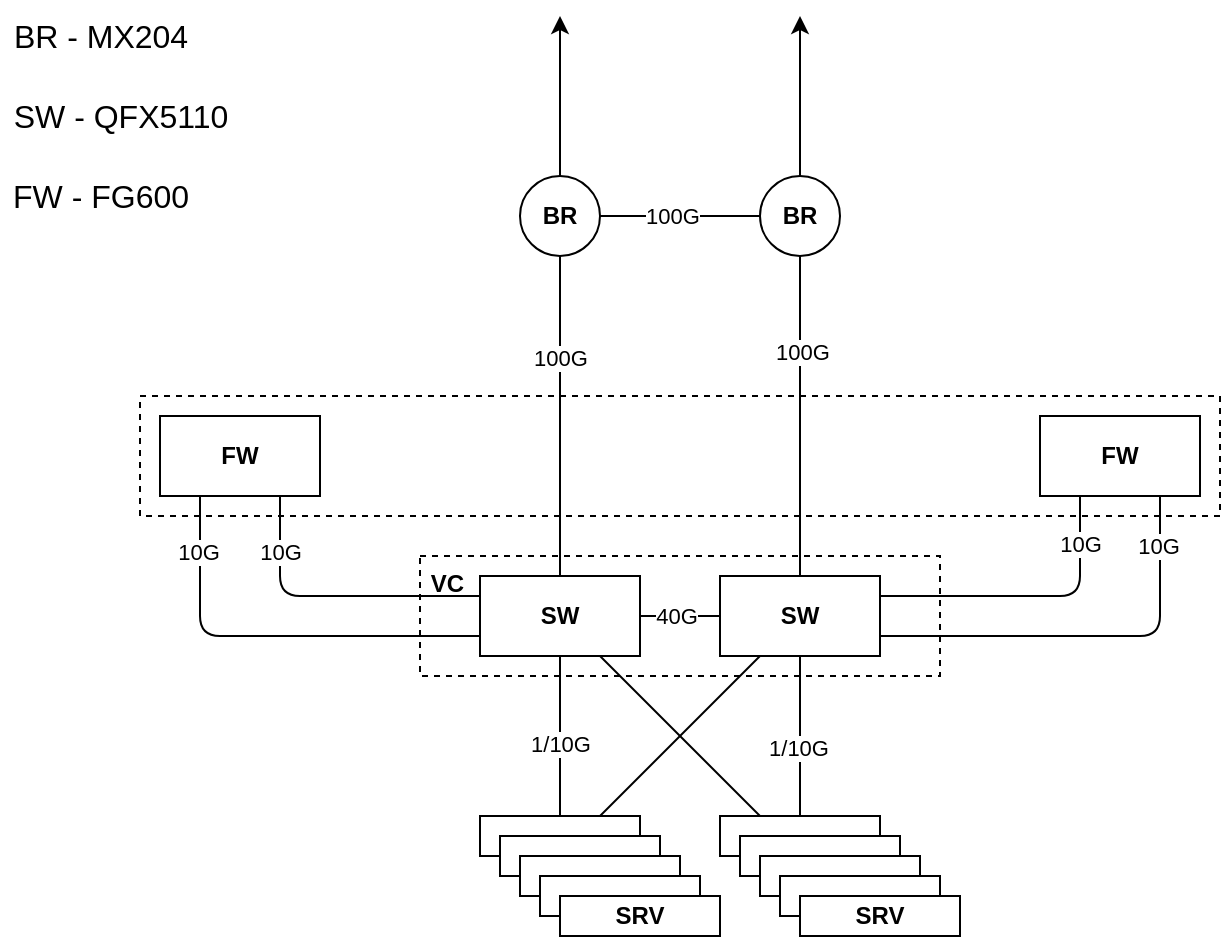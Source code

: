 <mxfile version="14.0.1" type="github" pages="4">
  <diagram id="qlDgAYA-b5WWnyNq2rFM" name="Страница 1">
    <mxGraphModel dx="1738" dy="1016" grid="1" gridSize="10" guides="1" tooltips="1" connect="1" arrows="1" fold="1" page="1" pageScale="1" pageWidth="1169" pageHeight="827" math="0" shadow="0">
      <root>
        <mxCell id="0" />
        <mxCell id="1" parent="0" />
        <mxCell id="R1MJAg68QNN_Yurb_ra_-12" value="" style="rounded=0;whiteSpace=wrap;html=1;dashed=1;fillColor=none;" parent="1" vertex="1">
          <mxGeometry x="110" y="230" width="540" height="60" as="geometry" />
        </mxCell>
        <mxCell id="R1MJAg68QNN_Yurb_ra_-9" value="&amp;nbsp;VC" style="rounded=0;whiteSpace=wrap;html=1;dashed=1;fillColor=none;align=left;verticalAlign=top;fontStyle=1" parent="1" vertex="1">
          <mxGeometry x="250" y="310" width="260" height="60" as="geometry" />
        </mxCell>
        <mxCell id="R1MJAg68QNN_Yurb_ra_-1" value="SW" style="rounded=0;whiteSpace=wrap;html=1;fontStyle=1" parent="1" vertex="1">
          <mxGeometry x="280" y="320" width="80" height="40" as="geometry" />
        </mxCell>
        <mxCell id="R1MJAg68QNN_Yurb_ra_-8" value="SW" style="rounded=0;whiteSpace=wrap;html=1;fontStyle=1" parent="1" vertex="1">
          <mxGeometry x="400" y="320" width="80" height="40" as="geometry" />
        </mxCell>
        <mxCell id="R1MJAg68QNN_Yurb_ra_-10" value="FW" style="rounded=0;whiteSpace=wrap;html=1;fontStyle=1" parent="1" vertex="1">
          <mxGeometry x="560" y="240" width="80" height="40" as="geometry" />
        </mxCell>
        <mxCell id="R1MJAg68QNN_Yurb_ra_-11" value="FW" style="rounded=0;whiteSpace=wrap;html=1;fontStyle=1" parent="1" vertex="1">
          <mxGeometry x="120" y="240" width="80" height="40" as="geometry" />
        </mxCell>
        <mxCell id="R1MJAg68QNN_Yurb_ra_-13" value="BR" style="ellipse;whiteSpace=wrap;html=1;aspect=fixed;fillColor=none;fontStyle=1" parent="1" vertex="1">
          <mxGeometry x="300" y="120" width="40" height="40" as="geometry" />
        </mxCell>
        <mxCell id="R1MJAg68QNN_Yurb_ra_-15" value="" style="endArrow=classic;html=1;exitX=0.5;exitY=0;exitDx=0;exitDy=0;" parent="1" source="R1MJAg68QNN_Yurb_ra_-13" edge="1">
          <mxGeometry width="50" height="50" relative="1" as="geometry">
            <mxPoint x="400" y="80" as="sourcePoint" />
            <mxPoint x="320" y="40" as="targetPoint" />
          </mxGeometry>
        </mxCell>
        <mxCell id="R1MJAg68QNN_Yurb_ra_-17" value="" style="endArrow=none;html=1;entryX=0.5;entryY=1;entryDx=0;entryDy=0;exitX=0.5;exitY=0;exitDx=0;exitDy=0;" parent="1" source="R1MJAg68QNN_Yurb_ra_-1" target="R1MJAg68QNN_Yurb_ra_-13" edge="1">
          <mxGeometry width="50" height="50" relative="1" as="geometry">
            <mxPoint x="280" y="300" as="sourcePoint" />
            <mxPoint x="330" y="250" as="targetPoint" />
          </mxGeometry>
        </mxCell>
        <mxCell id="R1MJAg68QNN_Yurb_ra_-61" value="100G" style="edgeLabel;html=1;align=center;verticalAlign=middle;resizable=0;points=[];" parent="R1MJAg68QNN_Yurb_ra_-17" vertex="1" connectable="0">
          <mxGeometry x="0.362" relative="1" as="geometry">
            <mxPoint as="offset" />
          </mxGeometry>
        </mxCell>
        <mxCell id="R1MJAg68QNN_Yurb_ra_-18" value="BR" style="ellipse;whiteSpace=wrap;html=1;aspect=fixed;fillColor=none;fontStyle=1;verticalAlign=middle;horizontal=1;align=center;" parent="1" vertex="1">
          <mxGeometry x="420" y="120" width="40" height="40" as="geometry" />
        </mxCell>
        <mxCell id="R1MJAg68QNN_Yurb_ra_-19" value="" style="endArrow=classic;html=1;exitX=0.5;exitY=0;exitDx=0;exitDy=0;" parent="1" source="R1MJAg68QNN_Yurb_ra_-18" edge="1">
          <mxGeometry width="50" height="50" relative="1" as="geometry">
            <mxPoint x="520" y="80" as="sourcePoint" />
            <mxPoint x="440" y="40" as="targetPoint" />
          </mxGeometry>
        </mxCell>
        <mxCell id="R1MJAg68QNN_Yurb_ra_-20" value="" style="endArrow=none;html=1;entryX=0.5;entryY=1;entryDx=0;entryDy=0;exitX=0.5;exitY=0;exitDx=0;exitDy=0;" parent="1" source="R1MJAg68QNN_Yurb_ra_-8" target="R1MJAg68QNN_Yurb_ra_-18" edge="1">
          <mxGeometry width="50" height="50" relative="1" as="geometry">
            <mxPoint x="500" y="240" as="sourcePoint" />
            <mxPoint x="450" y="250" as="targetPoint" />
          </mxGeometry>
        </mxCell>
        <mxCell id="R1MJAg68QNN_Yurb_ra_-62" value="100G" style="edgeLabel;html=1;align=center;verticalAlign=middle;resizable=0;points=[];" parent="R1MJAg68QNN_Yurb_ra_-20" vertex="1" connectable="0">
          <mxGeometry x="0.405" y="-1" relative="1" as="geometry">
            <mxPoint as="offset" />
          </mxGeometry>
        </mxCell>
        <mxCell id="R1MJAg68QNN_Yurb_ra_-21" value="" style="rounded=0;whiteSpace=wrap;html=1;fontStyle=1" parent="1" vertex="1">
          <mxGeometry x="280" y="440" width="80" height="20" as="geometry" />
        </mxCell>
        <mxCell id="R1MJAg68QNN_Yurb_ra_-43" value="" style="rounded=0;whiteSpace=wrap;html=1;fontStyle=1" parent="1" vertex="1">
          <mxGeometry x="290" y="450" width="80" height="20" as="geometry" />
        </mxCell>
        <mxCell id="R1MJAg68QNN_Yurb_ra_-44" value="" style="rounded=0;whiteSpace=wrap;html=1;fontStyle=1" parent="1" vertex="1">
          <mxGeometry x="300" y="460" width="80" height="20" as="geometry" />
        </mxCell>
        <mxCell id="R1MJAg68QNN_Yurb_ra_-45" value="" style="rounded=0;whiteSpace=wrap;html=1;fontStyle=1" parent="1" vertex="1">
          <mxGeometry x="310" y="470" width="80" height="20" as="geometry" />
        </mxCell>
        <mxCell id="R1MJAg68QNN_Yurb_ra_-46" value="SRV" style="rounded=0;whiteSpace=wrap;html=1;fontStyle=1" parent="1" vertex="1">
          <mxGeometry x="320" y="480" width="80" height="20" as="geometry" />
        </mxCell>
        <mxCell id="R1MJAg68QNN_Yurb_ra_-47" value="" style="rounded=0;whiteSpace=wrap;html=1;fontStyle=1" parent="1" vertex="1">
          <mxGeometry x="400" y="440" width="80" height="20" as="geometry" />
        </mxCell>
        <mxCell id="R1MJAg68QNN_Yurb_ra_-48" value="" style="rounded=0;whiteSpace=wrap;html=1;fontStyle=1" parent="1" vertex="1">
          <mxGeometry x="410" y="450" width="80" height="20" as="geometry" />
        </mxCell>
        <mxCell id="R1MJAg68QNN_Yurb_ra_-49" value="" style="rounded=0;whiteSpace=wrap;html=1;fontStyle=1" parent="1" vertex="1">
          <mxGeometry x="420" y="460" width="80" height="20" as="geometry" />
        </mxCell>
        <mxCell id="R1MJAg68QNN_Yurb_ra_-50" value="" style="rounded=0;whiteSpace=wrap;html=1;fontStyle=1" parent="1" vertex="1">
          <mxGeometry x="430" y="470" width="80" height="20" as="geometry" />
        </mxCell>
        <mxCell id="R1MJAg68QNN_Yurb_ra_-51" value="SRV" style="rounded=0;whiteSpace=wrap;html=1;fontStyle=1" parent="1" vertex="1">
          <mxGeometry x="440" y="480" width="80" height="20" as="geometry" />
        </mxCell>
        <mxCell id="R1MJAg68QNN_Yurb_ra_-52" value="" style="endArrow=none;html=1;entryX=0.5;entryY=1;entryDx=0;entryDy=0;exitX=0.5;exitY=0;exitDx=0;exitDy=0;" parent="1" source="R1MJAg68QNN_Yurb_ra_-21" target="R1MJAg68QNN_Yurb_ra_-1" edge="1">
          <mxGeometry width="50" height="50" relative="1" as="geometry">
            <mxPoint x="440" y="370" as="sourcePoint" />
            <mxPoint x="490" y="320" as="targetPoint" />
          </mxGeometry>
        </mxCell>
        <mxCell id="R1MJAg68QNN_Yurb_ra_-72" value="1/10G" style="edgeLabel;html=1;align=center;verticalAlign=middle;resizable=0;points=[];fontSize=11;" parent="R1MJAg68QNN_Yurb_ra_-52" vertex="1" connectable="0">
          <mxGeometry x="-0.093" relative="1" as="geometry">
            <mxPoint as="offset" />
          </mxGeometry>
        </mxCell>
        <mxCell id="R1MJAg68QNN_Yurb_ra_-53" value="" style="endArrow=none;html=1;entryX=0.5;entryY=1;entryDx=0;entryDy=0;exitX=0.5;exitY=0;exitDx=0;exitDy=0;" parent="1" source="R1MJAg68QNN_Yurb_ra_-47" target="R1MJAg68QNN_Yurb_ra_-8" edge="1">
          <mxGeometry width="50" height="50" relative="1" as="geometry">
            <mxPoint x="330" y="410" as="sourcePoint" />
            <mxPoint x="330" y="370" as="targetPoint" />
          </mxGeometry>
        </mxCell>
        <mxCell id="R1MJAg68QNN_Yurb_ra_-73" value="1/10G" style="edgeLabel;html=1;align=center;verticalAlign=middle;resizable=0;points=[];fontSize=11;" parent="R1MJAg68QNN_Yurb_ra_-53" vertex="1" connectable="0">
          <mxGeometry x="-0.15" y="1" relative="1" as="geometry">
            <mxPoint as="offset" />
          </mxGeometry>
        </mxCell>
        <mxCell id="R1MJAg68QNN_Yurb_ra_-54" value="" style="endArrow=none;html=1;entryX=0.75;entryY=1;entryDx=0;entryDy=0;exitX=0.25;exitY=0;exitDx=0;exitDy=0;" parent="1" source="R1MJAg68QNN_Yurb_ra_-47" target="R1MJAg68QNN_Yurb_ra_-1" edge="1">
          <mxGeometry width="50" height="50" relative="1" as="geometry">
            <mxPoint x="340" y="420" as="sourcePoint" />
            <mxPoint x="340" y="380" as="targetPoint" />
          </mxGeometry>
        </mxCell>
        <mxCell id="R1MJAg68QNN_Yurb_ra_-55" value="" style="endArrow=none;html=1;entryX=0.75;entryY=0;entryDx=0;entryDy=0;exitX=0.25;exitY=1;exitDx=0;exitDy=0;" parent="1" source="R1MJAg68QNN_Yurb_ra_-8" target="R1MJAg68QNN_Yurb_ra_-21" edge="1">
          <mxGeometry width="50" height="50" relative="1" as="geometry">
            <mxPoint x="430" y="410" as="sourcePoint" />
            <mxPoint x="350" y="370" as="targetPoint" />
          </mxGeometry>
        </mxCell>
        <mxCell id="R1MJAg68QNN_Yurb_ra_-56" value="" style="endArrow=none;html=1;entryX=0;entryY=0.5;entryDx=0;entryDy=0;exitX=1;exitY=0.5;exitDx=0;exitDy=0;" parent="1" source="R1MJAg68QNN_Yurb_ra_-13" target="R1MJAg68QNN_Yurb_ra_-18" edge="1">
          <mxGeometry width="50" height="50" relative="1" as="geometry">
            <mxPoint x="440" y="250" as="sourcePoint" />
            <mxPoint x="490" y="200" as="targetPoint" />
          </mxGeometry>
        </mxCell>
        <mxCell id="R1MJAg68QNN_Yurb_ra_-75" value="100G" style="edgeLabel;html=1;align=center;verticalAlign=middle;resizable=0;points=[];fontSize=11;" parent="R1MJAg68QNN_Yurb_ra_-56" vertex="1" connectable="0">
          <mxGeometry x="-0.104" relative="1" as="geometry">
            <mxPoint as="offset" />
          </mxGeometry>
        </mxCell>
        <mxCell id="R1MJAg68QNN_Yurb_ra_-57" value="" style="endArrow=none;html=1;exitX=1;exitY=0.25;exitDx=0;exitDy=0;entryX=0.25;entryY=1;entryDx=0;entryDy=0;edgeStyle=orthogonalEdgeStyle;" parent="1" source="R1MJAg68QNN_Yurb_ra_-8" target="R1MJAg68QNN_Yurb_ra_-10" edge="1">
          <mxGeometry width="50" height="50" relative="1" as="geometry">
            <mxPoint x="500" y="280" as="sourcePoint" />
            <mxPoint x="560" y="260" as="targetPoint" />
          </mxGeometry>
        </mxCell>
        <mxCell id="R1MJAg68QNN_Yurb_ra_-65" value="10G" style="edgeLabel;html=1;align=center;verticalAlign=middle;resizable=0;points=[];" parent="R1MJAg68QNN_Yurb_ra_-57" vertex="1" connectable="0">
          <mxGeometry x="0.686" relative="1" as="geometry">
            <mxPoint as="offset" />
          </mxGeometry>
        </mxCell>
        <mxCell id="R1MJAg68QNN_Yurb_ra_-58" value="" style="endArrow=none;html=1;exitX=1;exitY=0.75;exitDx=0;exitDy=0;entryX=0.75;entryY=1;entryDx=0;entryDy=0;edgeStyle=orthogonalEdgeStyle;" parent="1" source="R1MJAg68QNN_Yurb_ra_-8" target="R1MJAg68QNN_Yurb_ra_-10" edge="1">
          <mxGeometry width="50" height="50" relative="1" as="geometry">
            <mxPoint x="490" y="340" as="sourcePoint" />
            <mxPoint x="650" y="340" as="targetPoint" />
          </mxGeometry>
        </mxCell>
        <mxCell id="R1MJAg68QNN_Yurb_ra_-66" value="10G" style="edgeLabel;html=1;align=center;verticalAlign=middle;resizable=0;points=[];" parent="R1MJAg68QNN_Yurb_ra_-58" vertex="1" connectable="0">
          <mxGeometry x="0.765" y="1" relative="1" as="geometry">
            <mxPoint as="offset" />
          </mxGeometry>
        </mxCell>
        <mxCell id="R1MJAg68QNN_Yurb_ra_-59" value="" style="endArrow=none;html=1;entryX=0.75;entryY=1;entryDx=0;entryDy=0;exitX=0;exitY=0.25;exitDx=0;exitDy=0;edgeStyle=orthogonalEdgeStyle;" parent="1" source="R1MJAg68QNN_Yurb_ra_-1" target="R1MJAg68QNN_Yurb_ra_-11" edge="1">
          <mxGeometry width="50" height="50" relative="1" as="geometry">
            <mxPoint x="220" y="360" as="sourcePoint" />
            <mxPoint x="350" y="250" as="targetPoint" />
          </mxGeometry>
        </mxCell>
        <mxCell id="R1MJAg68QNN_Yurb_ra_-64" value="10G" style="edgeLabel;html=1;align=center;verticalAlign=middle;resizable=0;points=[];" parent="R1MJAg68QNN_Yurb_ra_-59" vertex="1" connectable="0">
          <mxGeometry x="0.333" y="-22" relative="1" as="geometry">
            <mxPoint x="-22" y="-22" as="offset" />
          </mxGeometry>
        </mxCell>
        <mxCell id="R1MJAg68QNN_Yurb_ra_-60" value="" style="endArrow=none;html=1;entryX=0.25;entryY=1;entryDx=0;entryDy=0;exitX=0;exitY=0.75;exitDx=0;exitDy=0;edgeStyle=orthogonalEdgeStyle;" parent="1" source="R1MJAg68QNN_Yurb_ra_-1" target="R1MJAg68QNN_Yurb_ra_-11" edge="1">
          <mxGeometry width="50" height="50" relative="1" as="geometry">
            <mxPoint x="290" y="340" as="sourcePoint" />
            <mxPoint x="190" y="290" as="targetPoint" />
          </mxGeometry>
        </mxCell>
        <mxCell id="R1MJAg68QNN_Yurb_ra_-63" value="10G" style="edgeLabel;html=1;align=center;verticalAlign=middle;resizable=0;points=[];" parent="R1MJAg68QNN_Yurb_ra_-60" vertex="1" connectable="0">
          <mxGeometry x="0.737" y="1" relative="1" as="geometry">
            <mxPoint as="offset" />
          </mxGeometry>
        </mxCell>
        <mxCell id="R1MJAg68QNN_Yurb_ra_-67" value="" style="endArrow=none;html=1;entryX=0;entryY=0.5;entryDx=0;entryDy=0;exitX=1;exitY=0.5;exitDx=0;exitDy=0;" parent="1" source="R1MJAg68QNN_Yurb_ra_-1" target="R1MJAg68QNN_Yurb_ra_-8" edge="1">
          <mxGeometry width="50" height="50" relative="1" as="geometry">
            <mxPoint x="320" y="320" as="sourcePoint" />
            <mxPoint x="370" y="270" as="targetPoint" />
          </mxGeometry>
        </mxCell>
        <mxCell id="R1MJAg68QNN_Yurb_ra_-68" value="40G" style="edgeLabel;html=1;align=center;verticalAlign=middle;resizable=0;points=[];" parent="R1MJAg68QNN_Yurb_ra_-67" vertex="1" connectable="0">
          <mxGeometry x="-0.093" relative="1" as="geometry">
            <mxPoint as="offset" />
          </mxGeometry>
        </mxCell>
        <mxCell id="R1MJAg68QNN_Yurb_ra_-69" value="BR - MX204" style="text;html=1;align=center;verticalAlign=middle;resizable=0;points=[];autosize=1;fontSize=16;fontStyle=0" parent="1" vertex="1">
          <mxGeometry x="40" y="40" width="100" height="20" as="geometry" />
        </mxCell>
        <mxCell id="R1MJAg68QNN_Yurb_ra_-70" value="SW - QFX5110" style="text;html=1;align=center;verticalAlign=middle;resizable=0;points=[];autosize=1;fontSize=16;fontStyle=0" parent="1" vertex="1">
          <mxGeometry x="40" y="80" width="120" height="20" as="geometry" />
        </mxCell>
        <mxCell id="R1MJAg68QNN_Yurb_ra_-71" value="FW - FG600" style="text;html=1;align=center;verticalAlign=middle;resizable=0;points=[];autosize=1;fontSize=16;fontStyle=0" parent="1" vertex="1">
          <mxGeometry x="40" y="120" width="100" height="20" as="geometry" />
        </mxCell>
      </root>
    </mxGraphModel>
  </diagram>
  <diagram id="UuX8D1di6mR6VHxqPtwJ" name="Страница 2">
    <mxGraphModel dx="1738" dy="1016" grid="1" gridSize="10" guides="1" tooltips="1" connect="1" arrows="1" fold="1" page="1" pageScale="1" pageWidth="1169" pageHeight="827" math="0" shadow="0">
      <root>
        <mxCell id="vBnqXqGw1woXWjqhBQAN-0" />
        <mxCell id="vBnqXqGw1woXWjqhBQAN-1" parent="vBnqXqGw1woXWjqhBQAN-0" />
        <mxCell id="E_-vFPxX13obYnJe0EX9-82" value="" style="rounded=0;whiteSpace=wrap;html=1;dashed=1;fillColor=none;align=left;verticalAlign=bottom;fontStyle=1" parent="vBnqXqGw1woXWjqhBQAN-1" vertex="1">
          <mxGeometry x="580" y="100" width="440" height="460" as="geometry" />
        </mxCell>
        <mxCell id="E_-vFPxX13obYnJe0EX9-81" value="" style="rounded=0;whiteSpace=wrap;html=1;dashed=1;fillColor=none;align=left;verticalAlign=bottom;fontStyle=1" parent="vBnqXqGw1woXWjqhBQAN-1" vertex="1">
          <mxGeometry x="60" y="100" width="440" height="460" as="geometry" />
        </mxCell>
        <mxCell id="E_-vFPxX13obYnJe0EX9-1" value="&amp;nbsp;VC" style="rounded=0;whiteSpace=wrap;html=1;dashed=1;fillColor=none;align=left;verticalAlign=bottom;fontStyle=1" parent="vBnqXqGw1woXWjqhBQAN-1" vertex="1">
          <mxGeometry x="210" y="310" width="260" height="100" as="geometry" />
        </mxCell>
        <mxCell id="E_-vFPxX13obYnJe0EX9-2" value="SW" style="rounded=0;whiteSpace=wrap;html=1;fontStyle=1" parent="vBnqXqGw1woXWjqhBQAN-1" vertex="1">
          <mxGeometry x="240" y="320" width="80" height="40" as="geometry" />
        </mxCell>
        <mxCell id="E_-vFPxX13obYnJe0EX9-3" value="SW" style="rounded=0;whiteSpace=wrap;html=1;fontStyle=1" parent="vBnqXqGw1woXWjqhBQAN-1" vertex="1">
          <mxGeometry x="360" y="360" width="80" height="40" as="geometry" />
        </mxCell>
        <mxCell id="E_-vFPxX13obYnJe0EX9-5" value="FW" style="rounded=0;whiteSpace=wrap;html=1;fontStyle=1" parent="vBnqXqGw1woXWjqhBQAN-1" vertex="1">
          <mxGeometry x="80" y="240" width="80" height="40" as="geometry" />
        </mxCell>
        <mxCell id="E_-vFPxX13obYnJe0EX9-6" value="BR" style="ellipse;whiteSpace=wrap;html=1;aspect=fixed;fillColor=none;fontStyle=1" parent="vBnqXqGw1woXWjqhBQAN-1" vertex="1">
          <mxGeometry x="260" y="120" width="40" height="40" as="geometry" />
        </mxCell>
        <mxCell id="E_-vFPxX13obYnJe0EX9-7" value="" style="endArrow=classic;html=1;exitX=0.5;exitY=0;exitDx=0;exitDy=0;" parent="vBnqXqGw1woXWjqhBQAN-1" source="E_-vFPxX13obYnJe0EX9-6" edge="1">
          <mxGeometry width="50" height="50" relative="1" as="geometry">
            <mxPoint x="360" y="80" as="sourcePoint" />
            <mxPoint x="280" y="40" as="targetPoint" />
          </mxGeometry>
        </mxCell>
        <mxCell id="E_-vFPxX13obYnJe0EX9-8" value="" style="endArrow=none;html=1;entryX=0.5;entryY=1;entryDx=0;entryDy=0;exitX=0.5;exitY=0;exitDx=0;exitDy=0;" parent="vBnqXqGw1woXWjqhBQAN-1" source="E_-vFPxX13obYnJe0EX9-2" target="E_-vFPxX13obYnJe0EX9-6" edge="1">
          <mxGeometry width="50" height="50" relative="1" as="geometry">
            <mxPoint x="240" y="300" as="sourcePoint" />
            <mxPoint x="290" y="250" as="targetPoint" />
          </mxGeometry>
        </mxCell>
        <mxCell id="E_-vFPxX13obYnJe0EX9-9" value="100G" style="edgeLabel;html=1;align=center;verticalAlign=middle;resizable=0;points=[];" parent="E_-vFPxX13obYnJe0EX9-8" vertex="1" connectable="0">
          <mxGeometry x="0.362" relative="1" as="geometry">
            <mxPoint as="offset" />
          </mxGeometry>
        </mxCell>
        <mxCell id="E_-vFPxX13obYnJe0EX9-14" value="" style="rounded=0;whiteSpace=wrap;html=1;fontStyle=1" parent="vBnqXqGw1woXWjqhBQAN-1" vertex="1">
          <mxGeometry x="240" y="480" width="80" height="20" as="geometry" />
        </mxCell>
        <mxCell id="E_-vFPxX13obYnJe0EX9-15" value="" style="rounded=0;whiteSpace=wrap;html=1;fontStyle=1" parent="vBnqXqGw1woXWjqhBQAN-1" vertex="1">
          <mxGeometry x="250" y="490" width="80" height="20" as="geometry" />
        </mxCell>
        <mxCell id="E_-vFPxX13obYnJe0EX9-16" value="" style="rounded=0;whiteSpace=wrap;html=1;fontStyle=1" parent="vBnqXqGw1woXWjqhBQAN-1" vertex="1">
          <mxGeometry x="260" y="500" width="80" height="20" as="geometry" />
        </mxCell>
        <mxCell id="E_-vFPxX13obYnJe0EX9-17" value="" style="rounded=0;whiteSpace=wrap;html=1;fontStyle=1" parent="vBnqXqGw1woXWjqhBQAN-1" vertex="1">
          <mxGeometry x="270" y="510" width="80" height="20" as="geometry" />
        </mxCell>
        <mxCell id="E_-vFPxX13obYnJe0EX9-18" value="SRV" style="rounded=0;whiteSpace=wrap;html=1;fontStyle=1" parent="vBnqXqGw1woXWjqhBQAN-1" vertex="1">
          <mxGeometry x="280" y="520" width="80" height="20" as="geometry" />
        </mxCell>
        <mxCell id="E_-vFPxX13obYnJe0EX9-19" value="" style="rounded=0;whiteSpace=wrap;html=1;fontStyle=1" parent="vBnqXqGw1woXWjqhBQAN-1" vertex="1">
          <mxGeometry x="360" y="480" width="80" height="20" as="geometry" />
        </mxCell>
        <mxCell id="E_-vFPxX13obYnJe0EX9-20" value="" style="rounded=0;whiteSpace=wrap;html=1;fontStyle=1" parent="vBnqXqGw1woXWjqhBQAN-1" vertex="1">
          <mxGeometry x="370" y="490" width="80" height="20" as="geometry" />
        </mxCell>
        <mxCell id="E_-vFPxX13obYnJe0EX9-21" value="" style="rounded=0;whiteSpace=wrap;html=1;fontStyle=1" parent="vBnqXqGw1woXWjqhBQAN-1" vertex="1">
          <mxGeometry x="380" y="500" width="80" height="20" as="geometry" />
        </mxCell>
        <mxCell id="E_-vFPxX13obYnJe0EX9-22" value="" style="rounded=0;whiteSpace=wrap;html=1;fontStyle=1" parent="vBnqXqGw1woXWjqhBQAN-1" vertex="1">
          <mxGeometry x="390" y="510" width="80" height="20" as="geometry" />
        </mxCell>
        <mxCell id="E_-vFPxX13obYnJe0EX9-23" value="SRV" style="rounded=0;whiteSpace=wrap;html=1;fontStyle=1" parent="vBnqXqGw1woXWjqhBQAN-1" vertex="1">
          <mxGeometry x="400" y="520" width="80" height="20" as="geometry" />
        </mxCell>
        <mxCell id="E_-vFPxX13obYnJe0EX9-24" value="" style="endArrow=none;html=1;entryX=0.5;entryY=1;entryDx=0;entryDy=0;exitX=0.5;exitY=0;exitDx=0;exitDy=0;" parent="vBnqXqGw1woXWjqhBQAN-1" source="E_-vFPxX13obYnJe0EX9-14" target="E_-vFPxX13obYnJe0EX9-2" edge="1">
          <mxGeometry width="50" height="50" relative="1" as="geometry">
            <mxPoint x="400" y="370" as="sourcePoint" />
            <mxPoint x="450" y="320" as="targetPoint" />
          </mxGeometry>
        </mxCell>
        <mxCell id="E_-vFPxX13obYnJe0EX9-25" value="1/10G" style="edgeLabel;html=1;align=center;verticalAlign=middle;resizable=0;points=[];fontSize=11;" parent="E_-vFPxX13obYnJe0EX9-24" vertex="1" connectable="0">
          <mxGeometry x="-0.093" relative="1" as="geometry">
            <mxPoint as="offset" />
          </mxGeometry>
        </mxCell>
        <mxCell id="E_-vFPxX13obYnJe0EX9-26" value="" style="endArrow=none;html=1;entryX=0.5;entryY=1;entryDx=0;entryDy=0;exitX=0.5;exitY=0;exitDx=0;exitDy=0;" parent="vBnqXqGw1woXWjqhBQAN-1" source="E_-vFPxX13obYnJe0EX9-19" target="E_-vFPxX13obYnJe0EX9-3" edge="1">
          <mxGeometry width="50" height="50" relative="1" as="geometry">
            <mxPoint x="290" y="410" as="sourcePoint" />
            <mxPoint x="290" y="370" as="targetPoint" />
          </mxGeometry>
        </mxCell>
        <mxCell id="E_-vFPxX13obYnJe0EX9-27" value="1/10G" style="edgeLabel;html=1;align=center;verticalAlign=middle;resizable=0;points=[];fontSize=11;" parent="E_-vFPxX13obYnJe0EX9-26" vertex="1" connectable="0">
          <mxGeometry x="-0.15" y="1" relative="1" as="geometry">
            <mxPoint as="offset" />
          </mxGeometry>
        </mxCell>
        <mxCell id="E_-vFPxX13obYnJe0EX9-28" value="" style="endArrow=none;html=1;entryX=0.75;entryY=1;entryDx=0;entryDy=0;exitX=0.25;exitY=0;exitDx=0;exitDy=0;" parent="vBnqXqGw1woXWjqhBQAN-1" source="E_-vFPxX13obYnJe0EX9-19" target="E_-vFPxX13obYnJe0EX9-2" edge="1">
          <mxGeometry width="50" height="50" relative="1" as="geometry">
            <mxPoint x="300" y="420" as="sourcePoint" />
            <mxPoint x="300" y="380" as="targetPoint" />
          </mxGeometry>
        </mxCell>
        <mxCell id="E_-vFPxX13obYnJe0EX9-29" value="" style="endArrow=none;html=1;entryX=0.75;entryY=0;entryDx=0;entryDy=0;exitX=0.25;exitY=1;exitDx=0;exitDy=0;" parent="vBnqXqGw1woXWjqhBQAN-1" source="E_-vFPxX13obYnJe0EX9-3" target="E_-vFPxX13obYnJe0EX9-14" edge="1">
          <mxGeometry width="50" height="50" relative="1" as="geometry">
            <mxPoint x="390" y="410" as="sourcePoint" />
            <mxPoint x="310" y="370" as="targetPoint" />
          </mxGeometry>
        </mxCell>
        <mxCell id="E_-vFPxX13obYnJe0EX9-36" value="" style="endArrow=none;html=1;entryX=0.75;entryY=1;entryDx=0;entryDy=0;edgeStyle=orthogonalEdgeStyle;exitX=0;exitY=0.25;exitDx=0;exitDy=0;" parent="vBnqXqGw1woXWjqhBQAN-1" source="E_-vFPxX13obYnJe0EX9-1" target="E_-vFPxX13obYnJe0EX9-5" edge="1">
          <mxGeometry width="50" height="50" relative="1" as="geometry">
            <mxPoint x="190" y="360" as="sourcePoint" />
            <mxPoint x="310" y="250" as="targetPoint" />
          </mxGeometry>
        </mxCell>
        <mxCell id="E_-vFPxX13obYnJe0EX9-37" value="10G" style="edgeLabel;html=1;align=center;verticalAlign=middle;resizable=0;points=[];" parent="E_-vFPxX13obYnJe0EX9-36" vertex="1" connectable="0">
          <mxGeometry x="0.333" y="-22" relative="1" as="geometry">
            <mxPoint x="-22" y="-22" as="offset" />
          </mxGeometry>
        </mxCell>
        <mxCell id="E_-vFPxX13obYnJe0EX9-38" value="" style="endArrow=none;html=1;entryX=0.25;entryY=1;entryDx=0;entryDy=0;edgeStyle=orthogonalEdgeStyle;exitX=0;exitY=0.75;exitDx=0;exitDy=0;" parent="vBnqXqGw1woXWjqhBQAN-1" source="E_-vFPxX13obYnJe0EX9-1" target="E_-vFPxX13obYnJe0EX9-5" edge="1">
          <mxGeometry width="50" height="50" relative="1" as="geometry">
            <mxPoint x="190" y="399" as="sourcePoint" />
            <mxPoint x="150" y="290" as="targetPoint" />
          </mxGeometry>
        </mxCell>
        <mxCell id="E_-vFPxX13obYnJe0EX9-39" value="10G" style="edgeLabel;html=1;align=center;verticalAlign=middle;resizable=0;points=[];" parent="E_-vFPxX13obYnJe0EX9-38" vertex="1" connectable="0">
          <mxGeometry x="0.737" y="1" relative="1" as="geometry">
            <mxPoint as="offset" />
          </mxGeometry>
        </mxCell>
        <mxCell id="E_-vFPxX13obYnJe0EX9-40" value="" style="endArrow=none;html=1;entryX=0;entryY=0.25;entryDx=0;entryDy=0;exitX=1.005;exitY=0.82;exitDx=0;exitDy=0;exitPerimeter=0;" parent="vBnqXqGw1woXWjqhBQAN-1" source="E_-vFPxX13obYnJe0EX9-2" target="E_-vFPxX13obYnJe0EX9-3" edge="1">
          <mxGeometry width="50" height="50" relative="1" as="geometry">
            <mxPoint x="280" y="320" as="sourcePoint" />
            <mxPoint x="330" y="270" as="targetPoint" />
          </mxGeometry>
        </mxCell>
        <mxCell id="E_-vFPxX13obYnJe0EX9-41" value="40G" style="edgeLabel;html=1;align=center;verticalAlign=middle;resizable=0;points=[];" parent="E_-vFPxX13obYnJe0EX9-40" vertex="1" connectable="0">
          <mxGeometry x="-0.093" relative="1" as="geometry">
            <mxPoint as="offset" />
          </mxGeometry>
        </mxCell>
        <mxCell id="E_-vFPxX13obYnJe0EX9-42" value="BR - MX204" style="text;html=1;align=center;verticalAlign=middle;resizable=0;points=[];autosize=1;fontSize=16;fontStyle=0" parent="vBnqXqGw1woXWjqhBQAN-1" vertex="1">
          <mxGeometry x="50" y="630" width="100" height="20" as="geometry" />
        </mxCell>
        <mxCell id="E_-vFPxX13obYnJe0EX9-43" value="SW - QFX5110" style="text;html=1;align=center;verticalAlign=middle;resizable=0;points=[];autosize=1;fontSize=16;fontStyle=0" parent="vBnqXqGw1woXWjqhBQAN-1" vertex="1">
          <mxGeometry x="50" y="670" width="120" height="20" as="geometry" />
        </mxCell>
        <mxCell id="E_-vFPxX13obYnJe0EX9-44" value="FW - FG600" style="text;html=1;align=center;verticalAlign=middle;resizable=0;points=[];autosize=1;fontSize=16;fontStyle=0" parent="vBnqXqGw1woXWjqhBQAN-1" vertex="1">
          <mxGeometry x="50" y="710" width="100" height="20" as="geometry" />
        </mxCell>
        <mxCell id="E_-vFPxX13obYnJe0EX9-45" value="&amp;nbsp;VC&amp;nbsp;" style="rounded=0;whiteSpace=wrap;html=1;dashed=1;fillColor=none;align=right;verticalAlign=bottom;fontStyle=1;labelPosition=center;verticalLabelPosition=middle;" parent="vBnqXqGw1woXWjqhBQAN-1" vertex="1">
          <mxGeometry x="610" y="310" width="260" height="100" as="geometry" />
        </mxCell>
        <mxCell id="E_-vFPxX13obYnJe0EX9-46" value="SW" style="rounded=0;whiteSpace=wrap;html=1;fontStyle=1" parent="vBnqXqGw1woXWjqhBQAN-1" vertex="1">
          <mxGeometry x="640" y="360" width="80" height="40" as="geometry" />
        </mxCell>
        <mxCell id="E_-vFPxX13obYnJe0EX9-47" value="SW" style="rounded=0;whiteSpace=wrap;html=1;fontStyle=1" parent="vBnqXqGw1woXWjqhBQAN-1" vertex="1">
          <mxGeometry x="760" y="320" width="80" height="40" as="geometry" />
        </mxCell>
        <mxCell id="E_-vFPxX13obYnJe0EX9-48" value="FW" style="rounded=0;whiteSpace=wrap;html=1;fontStyle=1" parent="vBnqXqGw1woXWjqhBQAN-1" vertex="1">
          <mxGeometry x="920" y="240" width="80" height="40" as="geometry" />
        </mxCell>
        <mxCell id="E_-vFPxX13obYnJe0EX9-53" value="BR" style="ellipse;whiteSpace=wrap;html=1;aspect=fixed;fillColor=none;fontStyle=1;verticalAlign=middle;horizontal=1;align=center;" parent="vBnqXqGw1woXWjqhBQAN-1" vertex="1">
          <mxGeometry x="780" y="120" width="40" height="40" as="geometry" />
        </mxCell>
        <mxCell id="E_-vFPxX13obYnJe0EX9-54" value="" style="endArrow=classic;html=1;exitX=0.5;exitY=0;exitDx=0;exitDy=0;" parent="vBnqXqGw1woXWjqhBQAN-1" source="E_-vFPxX13obYnJe0EX9-53" edge="1">
          <mxGeometry width="50" height="50" relative="1" as="geometry">
            <mxPoint x="880" y="80" as="sourcePoint" />
            <mxPoint x="800" y="40" as="targetPoint" />
          </mxGeometry>
        </mxCell>
        <mxCell id="E_-vFPxX13obYnJe0EX9-55" value="" style="endArrow=none;html=1;entryX=0.5;entryY=1;entryDx=0;entryDy=0;exitX=0.5;exitY=0;exitDx=0;exitDy=0;" parent="vBnqXqGw1woXWjqhBQAN-1" source="E_-vFPxX13obYnJe0EX9-47" target="E_-vFPxX13obYnJe0EX9-53" edge="1">
          <mxGeometry width="50" height="50" relative="1" as="geometry">
            <mxPoint x="860" y="240" as="sourcePoint" />
            <mxPoint x="810" y="250" as="targetPoint" />
          </mxGeometry>
        </mxCell>
        <mxCell id="E_-vFPxX13obYnJe0EX9-56" value="100G" style="edgeLabel;html=1;align=center;verticalAlign=middle;resizable=0;points=[];" parent="E_-vFPxX13obYnJe0EX9-55" vertex="1" connectable="0">
          <mxGeometry x="0.405" y="-1" relative="1" as="geometry">
            <mxPoint as="offset" />
          </mxGeometry>
        </mxCell>
        <mxCell id="E_-vFPxX13obYnJe0EX9-57" value="" style="rounded=0;whiteSpace=wrap;html=1;fontStyle=1" parent="vBnqXqGw1woXWjqhBQAN-1" vertex="1">
          <mxGeometry x="640" y="480" width="80" height="20" as="geometry" />
        </mxCell>
        <mxCell id="E_-vFPxX13obYnJe0EX9-58" value="" style="rounded=0;whiteSpace=wrap;html=1;fontStyle=1" parent="vBnqXqGw1woXWjqhBQAN-1" vertex="1">
          <mxGeometry x="650" y="490" width="80" height="20" as="geometry" />
        </mxCell>
        <mxCell id="E_-vFPxX13obYnJe0EX9-59" value="" style="rounded=0;whiteSpace=wrap;html=1;fontStyle=1" parent="vBnqXqGw1woXWjqhBQAN-1" vertex="1">
          <mxGeometry x="660" y="500" width="80" height="20" as="geometry" />
        </mxCell>
        <mxCell id="E_-vFPxX13obYnJe0EX9-60" value="" style="rounded=0;whiteSpace=wrap;html=1;fontStyle=1" parent="vBnqXqGw1woXWjqhBQAN-1" vertex="1">
          <mxGeometry x="670" y="510" width="80" height="20" as="geometry" />
        </mxCell>
        <mxCell id="E_-vFPxX13obYnJe0EX9-61" value="SRV" style="rounded=0;whiteSpace=wrap;html=1;fontStyle=1" parent="vBnqXqGw1woXWjqhBQAN-1" vertex="1">
          <mxGeometry x="680" y="520" width="80" height="20" as="geometry" />
        </mxCell>
        <mxCell id="E_-vFPxX13obYnJe0EX9-62" value="" style="rounded=0;whiteSpace=wrap;html=1;fontStyle=1" parent="vBnqXqGw1woXWjqhBQAN-1" vertex="1">
          <mxGeometry x="760" y="480" width="80" height="20" as="geometry" />
        </mxCell>
        <mxCell id="E_-vFPxX13obYnJe0EX9-63" value="" style="rounded=0;whiteSpace=wrap;html=1;fontStyle=1" parent="vBnqXqGw1woXWjqhBQAN-1" vertex="1">
          <mxGeometry x="770" y="490" width="80" height="20" as="geometry" />
        </mxCell>
        <mxCell id="E_-vFPxX13obYnJe0EX9-64" value="" style="rounded=0;whiteSpace=wrap;html=1;fontStyle=1" parent="vBnqXqGw1woXWjqhBQAN-1" vertex="1">
          <mxGeometry x="780" y="500" width="80" height="20" as="geometry" />
        </mxCell>
        <mxCell id="E_-vFPxX13obYnJe0EX9-65" value="" style="rounded=0;whiteSpace=wrap;html=1;fontStyle=1" parent="vBnqXqGw1woXWjqhBQAN-1" vertex="1">
          <mxGeometry x="790" y="510" width="80" height="20" as="geometry" />
        </mxCell>
        <mxCell id="E_-vFPxX13obYnJe0EX9-66" value="SRV" style="rounded=0;whiteSpace=wrap;html=1;fontStyle=1" parent="vBnqXqGw1woXWjqhBQAN-1" vertex="1">
          <mxGeometry x="800" y="520" width="80" height="20" as="geometry" />
        </mxCell>
        <mxCell id="E_-vFPxX13obYnJe0EX9-67" value="" style="endArrow=none;html=1;entryX=0.5;entryY=1;entryDx=0;entryDy=0;exitX=0.5;exitY=0;exitDx=0;exitDy=0;" parent="vBnqXqGw1woXWjqhBQAN-1" source="E_-vFPxX13obYnJe0EX9-57" target="E_-vFPxX13obYnJe0EX9-46" edge="1">
          <mxGeometry width="50" height="50" relative="1" as="geometry">
            <mxPoint x="800" y="370" as="sourcePoint" />
            <mxPoint x="850" y="320" as="targetPoint" />
          </mxGeometry>
        </mxCell>
        <mxCell id="E_-vFPxX13obYnJe0EX9-68" value="1/10G" style="edgeLabel;html=1;align=center;verticalAlign=middle;resizable=0;points=[];fontSize=11;" parent="E_-vFPxX13obYnJe0EX9-67" vertex="1" connectable="0">
          <mxGeometry x="-0.093" relative="1" as="geometry">
            <mxPoint as="offset" />
          </mxGeometry>
        </mxCell>
        <mxCell id="E_-vFPxX13obYnJe0EX9-69" value="" style="endArrow=none;html=1;entryX=0.5;entryY=1;entryDx=0;entryDy=0;exitX=0.5;exitY=0;exitDx=0;exitDy=0;" parent="vBnqXqGw1woXWjqhBQAN-1" source="E_-vFPxX13obYnJe0EX9-62" target="E_-vFPxX13obYnJe0EX9-47" edge="1">
          <mxGeometry width="50" height="50" relative="1" as="geometry">
            <mxPoint x="690" y="410" as="sourcePoint" />
            <mxPoint x="690" y="370" as="targetPoint" />
          </mxGeometry>
        </mxCell>
        <mxCell id="E_-vFPxX13obYnJe0EX9-70" value="1/10G" style="edgeLabel;html=1;align=center;verticalAlign=middle;resizable=0;points=[];fontSize=11;" parent="E_-vFPxX13obYnJe0EX9-69" vertex="1" connectable="0">
          <mxGeometry x="-0.15" y="1" relative="1" as="geometry">
            <mxPoint as="offset" />
          </mxGeometry>
        </mxCell>
        <mxCell id="E_-vFPxX13obYnJe0EX9-71" value="" style="endArrow=none;html=1;entryX=0.75;entryY=1;entryDx=0;entryDy=0;exitX=0.25;exitY=0;exitDx=0;exitDy=0;" parent="vBnqXqGw1woXWjqhBQAN-1" source="E_-vFPxX13obYnJe0EX9-62" target="E_-vFPxX13obYnJe0EX9-46" edge="1">
          <mxGeometry width="50" height="50" relative="1" as="geometry">
            <mxPoint x="700" y="420" as="sourcePoint" />
            <mxPoint x="700" y="380" as="targetPoint" />
          </mxGeometry>
        </mxCell>
        <mxCell id="E_-vFPxX13obYnJe0EX9-72" value="" style="endArrow=none;html=1;entryX=0.75;entryY=0;entryDx=0;entryDy=0;exitX=0.25;exitY=1;exitDx=0;exitDy=0;" parent="vBnqXqGw1woXWjqhBQAN-1" source="E_-vFPxX13obYnJe0EX9-47" target="E_-vFPxX13obYnJe0EX9-57" edge="1">
          <mxGeometry width="50" height="50" relative="1" as="geometry">
            <mxPoint x="790" y="410" as="sourcePoint" />
            <mxPoint x="710" y="370" as="targetPoint" />
          </mxGeometry>
        </mxCell>
        <mxCell id="E_-vFPxX13obYnJe0EX9-75" value="" style="endArrow=none;html=1;entryX=0.25;entryY=1;entryDx=0;entryDy=0;edgeStyle=orthogonalEdgeStyle;exitX=1;exitY=0.25;exitDx=0;exitDy=0;" parent="vBnqXqGw1woXWjqhBQAN-1" source="E_-vFPxX13obYnJe0EX9-45" target="E_-vFPxX13obYnJe0EX9-48" edge="1">
          <mxGeometry width="50" height="50" relative="1" as="geometry">
            <mxPoint x="880" y="310" as="sourcePoint" />
            <mxPoint x="920" y="260" as="targetPoint" />
          </mxGeometry>
        </mxCell>
        <mxCell id="E_-vFPxX13obYnJe0EX9-76" value="10G" style="edgeLabel;html=1;align=center;verticalAlign=middle;resizable=0;points=[];" parent="E_-vFPxX13obYnJe0EX9-75" vertex="1" connectable="0">
          <mxGeometry x="0.686" relative="1" as="geometry">
            <mxPoint as="offset" />
          </mxGeometry>
        </mxCell>
        <mxCell id="E_-vFPxX13obYnJe0EX9-77" value="" style="endArrow=none;html=1;exitX=1;exitY=0.75;exitDx=0;exitDy=0;entryX=0.75;entryY=1;entryDx=0;entryDy=0;edgeStyle=orthogonalEdgeStyle;" parent="vBnqXqGw1woXWjqhBQAN-1" source="E_-vFPxX13obYnJe0EX9-45" target="E_-vFPxX13obYnJe0EX9-48" edge="1">
          <mxGeometry width="50" height="50" relative="1" as="geometry">
            <mxPoint x="850" y="340" as="sourcePoint" />
            <mxPoint x="1010.0" y="340" as="targetPoint" />
          </mxGeometry>
        </mxCell>
        <mxCell id="E_-vFPxX13obYnJe0EX9-78" value="10G" style="edgeLabel;html=1;align=center;verticalAlign=middle;resizable=0;points=[];" parent="E_-vFPxX13obYnJe0EX9-77" vertex="1" connectable="0">
          <mxGeometry x="0.765" y="1" relative="1" as="geometry">
            <mxPoint as="offset" />
          </mxGeometry>
        </mxCell>
        <mxCell id="E_-vFPxX13obYnJe0EX9-79" value="" style="endArrow=none;html=1;exitX=1;exitY=0.25;exitDx=0;exitDy=0;entryX=0;entryY=0.75;entryDx=0;entryDy=0;" parent="vBnqXqGw1woXWjqhBQAN-1" source="E_-vFPxX13obYnJe0EX9-46" target="E_-vFPxX13obYnJe0EX9-47" edge="1">
          <mxGeometry width="50" height="50" relative="1" as="geometry">
            <mxPoint x="680" y="320" as="sourcePoint" />
            <mxPoint x="680" y="280" as="targetPoint" />
          </mxGeometry>
        </mxCell>
        <mxCell id="E_-vFPxX13obYnJe0EX9-80" value="40G" style="edgeLabel;html=1;align=center;verticalAlign=middle;resizable=0;points=[];" parent="E_-vFPxX13obYnJe0EX9-79" vertex="1" connectable="0">
          <mxGeometry x="-0.093" relative="1" as="geometry">
            <mxPoint as="offset" />
          </mxGeometry>
        </mxCell>
        <mxCell id="E_-vFPxX13obYnJe0EX9-32" value="" style="endArrow=none;html=1;edgeStyle=orthogonalEdgeStyle;exitX=1;exitY=0.5;exitDx=0;exitDy=0;entryX=0;entryY=0.5;entryDx=0;entryDy=0;" parent="vBnqXqGw1woXWjqhBQAN-1" source="E_-vFPxX13obYnJe0EX9-2" target="E_-vFPxX13obYnJe0EX9-47" edge="1">
          <mxGeometry width="50" height="50" relative="1" as="geometry">
            <mxPoint x="410" y="270" as="sourcePoint" />
            <mxPoint x="830" y="280" as="targetPoint" />
          </mxGeometry>
        </mxCell>
        <mxCell id="E_-vFPxX13obYnJe0EX9-33" value="10G" style="edgeLabel;html=1;align=center;verticalAlign=middle;resizable=0;points=[];" parent="E_-vFPxX13obYnJe0EX9-32" vertex="1" connectable="0">
          <mxGeometry x="0.686" relative="1" as="geometry">
            <mxPoint x="-151" as="offset" />
          </mxGeometry>
        </mxCell>
        <mxCell id="E_-vFPxX13obYnJe0EX9-34" value="" style="endArrow=none;html=1;exitX=1;exitY=0.5;exitDx=0;exitDy=0;entryX=0;entryY=0.5;entryDx=0;entryDy=0;edgeStyle=orthogonalEdgeStyle;" parent="vBnqXqGw1woXWjqhBQAN-1" source="E_-vFPxX13obYnJe0EX9-3" target="E_-vFPxX13obYnJe0EX9-46" edge="1">
          <mxGeometry width="50" height="50" relative="1" as="geometry">
            <mxPoint x="490" y="340" as="sourcePoint" />
            <mxPoint x="620" y="280" as="targetPoint" />
          </mxGeometry>
        </mxCell>
        <mxCell id="E_-vFPxX13obYnJe0EX9-35" value="10G" style="edgeLabel;html=1;align=center;verticalAlign=middle;resizable=0;points=[];" parent="E_-vFPxX13obYnJe0EX9-34" vertex="1" connectable="0">
          <mxGeometry x="0.765" y="1" relative="1" as="geometry">
            <mxPoint x="-76" y="1" as="offset" />
          </mxGeometry>
        </mxCell>
        <mxCell id="E_-vFPxX13obYnJe0EX9-83" value="" style="endArrow=classic;html=1;exitX=0.5;exitY=0;exitDx=0;exitDy=0;" parent="vBnqXqGw1woXWjqhBQAN-1" source="E_-vFPxX13obYnJe0EX9-5" edge="1">
          <mxGeometry width="50" height="50" relative="1" as="geometry">
            <mxPoint x="180" y="20" as="sourcePoint" />
            <mxPoint x="119.5" y="40" as="targetPoint" />
          </mxGeometry>
        </mxCell>
        <mxCell id="E_-vFPxX13obYnJe0EX9-84" value="Office" style="edgeLabel;html=1;align=center;verticalAlign=middle;resizable=0;points=[];" parent="E_-vFPxX13obYnJe0EX9-83" vertex="1" connectable="0">
          <mxGeometry x="-0.04" y="-1" relative="1" as="geometry">
            <mxPoint x="-0.76" y="-74" as="offset" />
          </mxGeometry>
        </mxCell>
      </root>
    </mxGraphModel>
  </diagram>
  <diagram id="9IGWT0IwvT5N-UE-MAGB" name="Страница 3">
    <mxGraphModel dx="1738" dy="1016" grid="1" gridSize="10" guides="1" tooltips="1" connect="1" arrows="1" fold="1" page="1" pageScale="1" pageWidth="827" pageHeight="1169" math="0" shadow="0">
      <root>
        <mxCell id="1CoW4Gl97g1DhZaYFxCT-0" />
        <mxCell id="1CoW4Gl97g1DhZaYFxCT-1" parent="1CoW4Gl97g1DhZaYFxCT-0" />
        <mxCell id="f5jihTDjc-EbSvhQmHie-24" value="Internet" style="ellipse;whiteSpace=wrap;html=1;fillColor=#fff2cc;strokeColor=#d6b656;" parent="1CoW4Gl97g1DhZaYFxCT-1" vertex="1">
          <mxGeometry x="240" y="160" width="520" height="40" as="geometry" />
        </mxCell>
        <mxCell id="f5jihTDjc-EbSvhQmHie-3" value="" style="rounded=0;whiteSpace=wrap;html=1;dashed=1;fillColor=none;align=left;verticalAlign=bottom;fontStyle=1" parent="1CoW4Gl97g1DhZaYFxCT-1" vertex="1">
          <mxGeometry x="80" y="240" width="160" height="280" as="geometry" />
        </mxCell>
        <mxCell id="f5jihTDjc-EbSvhQmHie-1" value="" style="rounded=0;whiteSpace=wrap;html=1;dashed=1;fillColor=none;align=left;verticalAlign=bottom;fontStyle=1" parent="1CoW4Gl97g1DhZaYFxCT-1" vertex="1">
          <mxGeometry x="520" y="240" width="200" height="280" as="geometry" />
        </mxCell>
        <mxCell id="f5jihTDjc-EbSvhQmHie-0" value="" style="rounded=0;whiteSpace=wrap;html=1;dashed=1;fillColor=none;align=left;verticalAlign=bottom;fontStyle=1" parent="1CoW4Gl97g1DhZaYFxCT-1" vertex="1">
          <mxGeometry x="280" y="240" width="200" height="280" as="geometry" />
        </mxCell>
        <mxCell id="k82k289DF0xmC_ePX-vk-31" value="BR" style="ellipse;whiteSpace=wrap;html=1;aspect=fixed;fillColor=#d5e8d4;fontStyle=1;verticalAlign=middle;horizontal=1;align=center;strokeColor=#82b366;" parent="1CoW4Gl97g1DhZaYFxCT-1" vertex="1">
          <mxGeometry x="620" y="280" width="40" height="40" as="geometry" />
        </mxCell>
        <mxCell id="k82k289DF0xmC_ePX-vk-32" value="" style="endArrow=classic;html=1;exitX=0.5;exitY=0;exitDx=0;exitDy=0;" parent="1CoW4Gl97g1DhZaYFxCT-1" source="k82k289DF0xmC_ePX-vk-31" edge="1">
          <mxGeometry width="50" height="50" relative="1" as="geometry">
            <mxPoint x="950" y="360" as="sourcePoint" />
            <mxPoint x="640" y="200" as="targetPoint" />
          </mxGeometry>
        </mxCell>
        <mxCell id="k82k289DF0xmC_ePX-vk-45" style="edgeStyle=none;rounded=0;orthogonalLoop=1;jettySize=auto;html=1;exitX=0.5;exitY=0;exitDx=0;exitDy=0;entryX=0.5;entryY=1;entryDx=0;entryDy=0;endArrow=none;endFill=0;" parent="1CoW4Gl97g1DhZaYFxCT-1" source="k82k289DF0xmC_ePX-vk-34" target="k82k289DF0xmC_ePX-vk-31" edge="1">
          <mxGeometry relative="1" as="geometry" />
        </mxCell>
        <mxCell id="uUcwASxJR3Nqwnhx-AJJ-11" style="edgeStyle=none;rounded=0;orthogonalLoop=1;jettySize=auto;html=1;exitX=0.5;exitY=1;exitDx=0;exitDy=0;entryX=0.5;entryY=0;entryDx=0;entryDy=0;endArrow=none;endFill=0;" parent="1CoW4Gl97g1DhZaYFxCT-1" source="k82k289DF0xmC_ePX-vk-34" target="uUcwASxJR3Nqwnhx-AJJ-5" edge="1">
          <mxGeometry relative="1" as="geometry" />
        </mxCell>
        <mxCell id="k82k289DF0xmC_ePX-vk-34" value="SW" style="rounded=0;whiteSpace=wrap;html=1;fontStyle=1;fillColor=#dae8fc;strokeColor=#6c8ebf;" parent="1CoW4Gl97g1DhZaYFxCT-1" vertex="1">
          <mxGeometry x="600" y="360" width="80" height="40" as="geometry" />
        </mxCell>
        <mxCell id="k82k289DF0xmC_ePX-vk-42" style="edgeStyle=none;rounded=0;orthogonalLoop=1;jettySize=auto;html=1;endArrow=none;endFill=0;exitX=0;exitY=0.5;exitDx=0;exitDy=0;" parent="1CoW4Gl97g1DhZaYFxCT-1" source="k82k289DF0xmC_ePX-vk-35" target="k82k289DF0xmC_ePX-vk-38" edge="1">
          <mxGeometry relative="1" as="geometry">
            <mxPoint x="280" y="460" as="sourcePoint" />
          </mxGeometry>
        </mxCell>
        <mxCell id="k82k289DF0xmC_ePX-vk-46" style="edgeStyle=none;rounded=0;orthogonalLoop=1;jettySize=auto;html=1;exitX=1;exitY=0.25;exitDx=0;exitDy=0;entryX=0;entryY=0.25;entryDx=0;entryDy=0;endArrow=none;endFill=0;" parent="1CoW4Gl97g1DhZaYFxCT-1" source="k82k289DF0xmC_ePX-vk-35" target="k82k289DF0xmC_ePX-vk-34" edge="1">
          <mxGeometry relative="1" as="geometry" />
        </mxCell>
        <mxCell id="k82k289DF0xmC_ePX-vk-47" style="edgeStyle=none;rounded=0;orthogonalLoop=1;jettySize=auto;html=1;exitX=1;exitY=0.75;exitDx=0;exitDy=0;entryX=0;entryY=0.75;entryDx=0;entryDy=0;endArrow=none;endFill=0;" parent="1CoW4Gl97g1DhZaYFxCT-1" source="k82k289DF0xmC_ePX-vk-35" target="k82k289DF0xmC_ePX-vk-34" edge="1">
          <mxGeometry relative="1" as="geometry" />
        </mxCell>
        <mxCell id="uUcwASxJR3Nqwnhx-AJJ-10" style="edgeStyle=none;rounded=0;orthogonalLoop=1;jettySize=auto;html=1;exitX=0.5;exitY=1;exitDx=0;exitDy=0;entryX=0.5;entryY=0;entryDx=0;entryDy=0;endArrow=none;endFill=0;" parent="1CoW4Gl97g1DhZaYFxCT-1" source="k82k289DF0xmC_ePX-vk-35" target="uUcwASxJR3Nqwnhx-AJJ-0" edge="1">
          <mxGeometry relative="1" as="geometry" />
        </mxCell>
        <mxCell id="k82k289DF0xmC_ePX-vk-35" value="SW" style="rounded=0;whiteSpace=wrap;html=1;fontStyle=1;fillColor=#dae8fc;strokeColor=#6c8ebf;" parent="1CoW4Gl97g1DhZaYFxCT-1" vertex="1">
          <mxGeometry x="360" y="360" width="80" height="40" as="geometry" />
        </mxCell>
        <mxCell id="k82k289DF0xmC_ePX-vk-44" style="edgeStyle=none;rounded=0;orthogonalLoop=1;jettySize=auto;html=1;exitX=0.5;exitY=1;exitDx=0;exitDy=0;entryX=0.5;entryY=0;entryDx=0;entryDy=0;endArrow=none;endFill=0;" parent="1CoW4Gl97g1DhZaYFxCT-1" source="k82k289DF0xmC_ePX-vk-36" target="k82k289DF0xmC_ePX-vk-35" edge="1">
          <mxGeometry relative="1" as="geometry" />
        </mxCell>
        <mxCell id="k82k289DF0xmC_ePX-vk-36" value="BR" style="ellipse;whiteSpace=wrap;html=1;aspect=fixed;fillColor=#d5e8d4;fontStyle=1;verticalAlign=middle;horizontal=1;align=center;strokeColor=#82b366;" parent="1CoW4Gl97g1DhZaYFxCT-1" vertex="1">
          <mxGeometry x="380" y="280" width="40" height="40" as="geometry" />
        </mxCell>
        <mxCell id="k82k289DF0xmC_ePX-vk-37" value="" style="endArrow=classic;html=1;exitX=0.5;exitY=0;exitDx=0;exitDy=0;" parent="1CoW4Gl97g1DhZaYFxCT-1" source="k82k289DF0xmC_ePX-vk-36" edge="1">
          <mxGeometry width="50" height="50" relative="1" as="geometry">
            <mxPoint x="454" y="150" as="sourcePoint" />
            <mxPoint x="400" y="200" as="targetPoint" />
          </mxGeometry>
        </mxCell>
        <mxCell id="k82k289DF0xmC_ePX-vk-38" value="SW" style="rounded=0;whiteSpace=wrap;html=1;fontStyle=1;fillColor=#dae8fc;strokeColor=#6c8ebf;" parent="1CoW4Gl97g1DhZaYFxCT-1" vertex="1">
          <mxGeometry x="120" y="360" width="80" height="40" as="geometry" />
        </mxCell>
        <mxCell id="uUcwASxJR3Nqwnhx-AJJ-0" value="" style="rounded=0;whiteSpace=wrap;html=1;fontStyle=1" parent="1CoW4Gl97g1DhZaYFxCT-1" vertex="1">
          <mxGeometry x="360" y="440" width="80" height="20" as="geometry" />
        </mxCell>
        <mxCell id="uUcwASxJR3Nqwnhx-AJJ-1" value="" style="rounded=0;whiteSpace=wrap;html=1;fontStyle=1" parent="1CoW4Gl97g1DhZaYFxCT-1" vertex="1">
          <mxGeometry x="350" y="450" width="80" height="20" as="geometry" />
        </mxCell>
        <mxCell id="uUcwASxJR3Nqwnhx-AJJ-2" value="" style="rounded=0;whiteSpace=wrap;html=1;fontStyle=1" parent="1CoW4Gl97g1DhZaYFxCT-1" vertex="1">
          <mxGeometry x="340" y="460" width="80" height="20" as="geometry" />
        </mxCell>
        <mxCell id="uUcwASxJR3Nqwnhx-AJJ-3" value="" style="rounded=0;whiteSpace=wrap;html=1;fontStyle=1" parent="1CoW4Gl97g1DhZaYFxCT-1" vertex="1">
          <mxGeometry x="330" y="470" width="80" height="20" as="geometry" />
        </mxCell>
        <mxCell id="uUcwASxJR3Nqwnhx-AJJ-4" value="SRV" style="rounded=0;whiteSpace=wrap;html=1;fontStyle=1" parent="1CoW4Gl97g1DhZaYFxCT-1" vertex="1">
          <mxGeometry x="320" y="480" width="80" height="20" as="geometry" />
        </mxCell>
        <mxCell id="uUcwASxJR3Nqwnhx-AJJ-5" value="" style="rounded=0;whiteSpace=wrap;html=1;fontStyle=1" parent="1CoW4Gl97g1DhZaYFxCT-1" vertex="1">
          <mxGeometry x="600" y="440" width="80" height="20" as="geometry" />
        </mxCell>
        <mxCell id="uUcwASxJR3Nqwnhx-AJJ-6" value="" style="rounded=0;whiteSpace=wrap;html=1;fontStyle=1" parent="1CoW4Gl97g1DhZaYFxCT-1" vertex="1">
          <mxGeometry x="590" y="450" width="80" height="20" as="geometry" />
        </mxCell>
        <mxCell id="uUcwASxJR3Nqwnhx-AJJ-7" value="" style="rounded=0;whiteSpace=wrap;html=1;fontStyle=1" parent="1CoW4Gl97g1DhZaYFxCT-1" vertex="1">
          <mxGeometry x="580" y="460" width="80" height="20" as="geometry" />
        </mxCell>
        <mxCell id="uUcwASxJR3Nqwnhx-AJJ-8" value="" style="rounded=0;whiteSpace=wrap;html=1;fontStyle=1" parent="1CoW4Gl97g1DhZaYFxCT-1" vertex="1">
          <mxGeometry x="570" y="470" width="80" height="20" as="geometry" />
        </mxCell>
        <mxCell id="uUcwASxJR3Nqwnhx-AJJ-9" value="SRV" style="rounded=0;whiteSpace=wrap;html=1;fontStyle=1" parent="1CoW4Gl97g1DhZaYFxCT-1" vertex="1">
          <mxGeometry x="560" y="480" width="80" height="20" as="geometry" />
        </mxCell>
        <mxCell id="f5jihTDjc-EbSvhQmHie-4" value="mow.office" style="text;html=1;strokeColor=none;fillColor=none;align=center;verticalAlign=middle;whiteSpace=wrap;rounded=0;fontStyle=1" parent="1CoW4Gl97g1DhZaYFxCT-1" vertex="1">
          <mxGeometry x="80" y="240" width="80" height="20" as="geometry" />
        </mxCell>
        <mxCell id="f5jihTDjc-EbSvhQmHie-5" value="mow.td" style="text;html=1;strokeColor=none;fillColor=none;align=center;verticalAlign=middle;whiteSpace=wrap;rounded=0;fontStyle=1" parent="1CoW4Gl97g1DhZaYFxCT-1" vertex="1">
          <mxGeometry x="280" y="240" width="80" height="20" as="geometry" />
        </mxCell>
        <mxCell id="f5jihTDjc-EbSvhQmHie-6" value="mow.dl" style="text;html=1;strokeColor=none;fillColor=none;align=center;verticalAlign=middle;whiteSpace=wrap;rounded=0;fontStyle=1" parent="1CoW4Gl97g1DhZaYFxCT-1" vertex="1">
          <mxGeometry x="520" y="240" width="80" height="20" as="geometry" />
        </mxCell>
        <mxCell id="f5jihTDjc-EbSvhQmHie-8" value="" style="rounded=0;whiteSpace=wrap;html=1;dashed=1;fillColor=none;align=left;verticalAlign=bottom;fontStyle=1" parent="1CoW4Gl97g1DhZaYFxCT-1" vertex="1">
          <mxGeometry x="520" y="40" width="200" height="80" as="geometry" />
        </mxCell>
        <mxCell id="f5jihTDjc-EbSvhQmHie-9" value="" style="rounded=0;whiteSpace=wrap;html=1;dashed=1;fillColor=none;align=left;verticalAlign=bottom;fontStyle=1" parent="1CoW4Gl97g1DhZaYFxCT-1" vertex="1">
          <mxGeometry x="280" y="40" width="200" height="80" as="geometry" />
        </mxCell>
        <mxCell id="f5jihTDjc-EbSvhQmHie-10" value="mow.ihc" style="text;html=1;strokeColor=none;fillColor=none;align=center;verticalAlign=middle;whiteSpace=wrap;rounded=0;fontStyle=1" parent="1CoW4Gl97g1DhZaYFxCT-1" vertex="1">
          <mxGeometry x="280" y="40" width="80" height="20" as="geometry" />
        </mxCell>
        <mxCell id="f5jihTDjc-EbSvhQmHie-11" value="de.hetzner" style="text;html=1;strokeColor=none;fillColor=none;align=center;verticalAlign=middle;whiteSpace=wrap;rounded=0;fontStyle=1" parent="1CoW4Gl97g1DhZaYFxCT-1" vertex="1">
          <mxGeometry x="520" y="40" width="80" height="20" as="geometry" />
        </mxCell>
        <mxCell id="f5jihTDjc-EbSvhQmHie-15" value="" style="rounded=0;whiteSpace=wrap;html=1;fontStyle=1" parent="1CoW4Gl97g1DhZaYFxCT-1" vertex="1">
          <mxGeometry x="380" y="60" width="80" height="20" as="geometry" />
        </mxCell>
        <mxCell id="f5jihTDjc-EbSvhQmHie-16" value="" style="rounded=0;whiteSpace=wrap;html=1;fontStyle=1" parent="1CoW4Gl97g1DhZaYFxCT-1" vertex="1">
          <mxGeometry x="370" y="70" width="80" height="20" as="geometry" />
        </mxCell>
        <mxCell id="f5jihTDjc-EbSvhQmHie-17" value="SRV" style="rounded=0;whiteSpace=wrap;html=1;fontStyle=1" parent="1CoW4Gl97g1DhZaYFxCT-1" vertex="1">
          <mxGeometry x="360" y="80" width="80" height="20" as="geometry" />
        </mxCell>
        <mxCell id="f5jihTDjc-EbSvhQmHie-18" value="" style="rounded=0;whiteSpace=wrap;html=1;fontStyle=1" parent="1CoW4Gl97g1DhZaYFxCT-1" vertex="1">
          <mxGeometry x="620" y="60" width="80" height="20" as="geometry" />
        </mxCell>
        <mxCell id="f5jihTDjc-EbSvhQmHie-19" value="" style="rounded=0;whiteSpace=wrap;html=1;fontStyle=1" parent="1CoW4Gl97g1DhZaYFxCT-1" vertex="1">
          <mxGeometry x="610" y="70" width="80" height="20" as="geometry" />
        </mxCell>
        <mxCell id="f5jihTDjc-EbSvhQmHie-20" value="SRV" style="rounded=0;whiteSpace=wrap;html=1;fontStyle=1" parent="1CoW4Gl97g1DhZaYFxCT-1" vertex="1">
          <mxGeometry x="600" y="80" width="80" height="20" as="geometry" />
        </mxCell>
        <mxCell id="f5jihTDjc-EbSvhQmHie-21" value="" style="endArrow=classic;html=1;exitX=0.5;exitY=1;exitDx=0;exitDy=0;" parent="1CoW4Gl97g1DhZaYFxCT-1" source="f5jihTDjc-EbSvhQmHie-17" edge="1">
          <mxGeometry width="50" height="50" relative="1" as="geometry">
            <mxPoint x="480.0" y="220.0" as="sourcePoint" />
            <mxPoint x="400" y="160" as="targetPoint" />
          </mxGeometry>
        </mxCell>
        <mxCell id="f5jihTDjc-EbSvhQmHie-22" value="" style="endArrow=classic;html=1;exitX=0.5;exitY=1;exitDx=0;exitDy=0;" parent="1CoW4Gl97g1DhZaYFxCT-1" source="f5jihTDjc-EbSvhQmHie-20" edge="1">
          <mxGeometry width="50" height="50" relative="1" as="geometry">
            <mxPoint x="560" y="200" as="sourcePoint" />
            <mxPoint x="640.0" y="160.0" as="targetPoint" />
          </mxGeometry>
        </mxCell>
        <mxCell id="f5jihTDjc-EbSvhQmHie-26" value="Internet" style="ellipse;whiteSpace=wrap;html=1;fillColor=#fff2cc;strokeColor=#d6b656;" parent="1CoW4Gl97g1DhZaYFxCT-1" vertex="1">
          <mxGeometry x="240" y="720" width="520" height="40" as="geometry" />
        </mxCell>
        <mxCell id="f5jihTDjc-EbSvhQmHie-27" value="" style="rounded=0;whiteSpace=wrap;html=1;dashed=1;fillColor=none;align=left;verticalAlign=bottom;fontStyle=1" parent="1CoW4Gl97g1DhZaYFxCT-1" vertex="1">
          <mxGeometry x="80" y="800" width="160" height="360" as="geometry" />
        </mxCell>
        <mxCell id="f5jihTDjc-EbSvhQmHie-28" value="" style="rounded=0;whiteSpace=wrap;html=1;dashed=1;fillColor=none;align=left;verticalAlign=bottom;fontStyle=1" parent="1CoW4Gl97g1DhZaYFxCT-1" vertex="1">
          <mxGeometry x="520" y="800" width="200" height="360" as="geometry" />
        </mxCell>
        <mxCell id="f5jihTDjc-EbSvhQmHie-29" value="" style="rounded=0;whiteSpace=wrap;html=1;dashed=1;fillColor=none;align=left;verticalAlign=bottom;fontStyle=1" parent="1CoW4Gl97g1DhZaYFxCT-1" vertex="1">
          <mxGeometry x="280" y="800" width="200" height="360" as="geometry" />
        </mxCell>
        <mxCell id="f5jihTDjc-EbSvhQmHie-30" value="BR" style="ellipse;whiteSpace=wrap;html=1;aspect=fixed;fillColor=#d5e8d4;fontStyle=1;verticalAlign=middle;horizontal=1;align=center;strokeColor=#82b366;" parent="1CoW4Gl97g1DhZaYFxCT-1" vertex="1">
          <mxGeometry x="620" y="840" width="40" height="40" as="geometry" />
        </mxCell>
        <mxCell id="f5jihTDjc-EbSvhQmHie-31" value="" style="endArrow=classic;html=1;exitX=0.5;exitY=0;exitDx=0;exitDy=0;" parent="1CoW4Gl97g1DhZaYFxCT-1" source="f5jihTDjc-EbSvhQmHie-30" edge="1">
          <mxGeometry width="50" height="50" relative="1" as="geometry">
            <mxPoint x="950" y="920" as="sourcePoint" />
            <mxPoint x="640.0" y="760.0" as="targetPoint" />
          </mxGeometry>
        </mxCell>
        <mxCell id="f5jihTDjc-EbSvhQmHie-32" style="edgeStyle=none;rounded=0;orthogonalLoop=1;jettySize=auto;html=1;exitX=0.5;exitY=0;exitDx=0;exitDy=0;entryX=0.5;entryY=1;entryDx=0;entryDy=0;endArrow=none;endFill=0;" parent="1CoW4Gl97g1DhZaYFxCT-1" source="f5jihTDjc-EbSvhQmHie-70" target="f5jihTDjc-EbSvhQmHie-30" edge="1">
          <mxGeometry relative="1" as="geometry" />
        </mxCell>
        <mxCell id="f5jihTDjc-EbSvhQmHie-33" style="edgeStyle=none;rounded=0;orthogonalLoop=1;jettySize=auto;html=1;exitX=0.5;exitY=1;exitDx=0;exitDy=0;entryX=0.5;entryY=0;entryDx=0;entryDy=0;endArrow=none;endFill=0;" parent="1CoW4Gl97g1DhZaYFxCT-1" source="f5jihTDjc-EbSvhQmHie-34" target="f5jihTDjc-EbSvhQmHie-49" edge="1">
          <mxGeometry relative="1" as="geometry" />
        </mxCell>
        <mxCell id="f5jihTDjc-EbSvhQmHie-34" value="SW" style="rounded=0;whiteSpace=wrap;html=1;fontStyle=1;fillColor=#dae8fc;strokeColor=#6c8ebf;" parent="1CoW4Gl97g1DhZaYFxCT-1" vertex="1">
          <mxGeometry x="600" y="1000" width="80" height="40" as="geometry" />
        </mxCell>
        <mxCell id="f5jihTDjc-EbSvhQmHie-35" style="edgeStyle=none;rounded=0;orthogonalLoop=1;jettySize=auto;html=1;endArrow=none;endFill=0;exitX=0;exitY=0.5;exitDx=0;exitDy=0;entryX=1;entryY=0.5;entryDx=0;entryDy=0;" parent="1CoW4Gl97g1DhZaYFxCT-1" source="f5jihTDjc-EbSvhQmHie-69" target="f5jihTDjc-EbSvhQmHie-73" edge="1">
          <mxGeometry relative="1" as="geometry">
            <mxPoint x="280" y="1100" as="sourcePoint" />
          </mxGeometry>
        </mxCell>
        <mxCell id="f5jihTDjc-EbSvhQmHie-36" style="edgeStyle=none;rounded=0;orthogonalLoop=1;jettySize=auto;html=1;exitX=1;exitY=0.25;exitDx=0;exitDy=0;entryX=0;entryY=0.25;entryDx=0;entryDy=0;endArrow=none;endFill=0;" parent="1CoW4Gl97g1DhZaYFxCT-1" source="f5jihTDjc-EbSvhQmHie-39" target="f5jihTDjc-EbSvhQmHie-34" edge="1">
          <mxGeometry relative="1" as="geometry" />
        </mxCell>
        <mxCell id="f5jihTDjc-EbSvhQmHie-37" style="edgeStyle=none;rounded=0;orthogonalLoop=1;jettySize=auto;html=1;exitX=1;exitY=0.75;exitDx=0;exitDy=0;entryX=0;entryY=0.75;entryDx=0;entryDy=0;endArrow=none;endFill=0;" parent="1CoW4Gl97g1DhZaYFxCT-1" source="f5jihTDjc-EbSvhQmHie-39" target="f5jihTDjc-EbSvhQmHie-34" edge="1">
          <mxGeometry relative="1" as="geometry" />
        </mxCell>
        <mxCell id="f5jihTDjc-EbSvhQmHie-38" style="edgeStyle=none;rounded=0;orthogonalLoop=1;jettySize=auto;html=1;exitX=0.5;exitY=1;exitDx=0;exitDy=0;entryX=0.5;entryY=0;entryDx=0;entryDy=0;endArrow=none;endFill=0;" parent="1CoW4Gl97g1DhZaYFxCT-1" source="f5jihTDjc-EbSvhQmHie-39" target="f5jihTDjc-EbSvhQmHie-44" edge="1">
          <mxGeometry relative="1" as="geometry" />
        </mxCell>
        <mxCell id="f5jihTDjc-EbSvhQmHie-39" value="SW" style="rounded=0;whiteSpace=wrap;html=1;fontStyle=1;fillColor=#dae8fc;strokeColor=#6c8ebf;" parent="1CoW4Gl97g1DhZaYFxCT-1" vertex="1">
          <mxGeometry x="360" y="1000" width="80" height="40" as="geometry" />
        </mxCell>
        <mxCell id="f5jihTDjc-EbSvhQmHie-40" style="edgeStyle=none;rounded=0;orthogonalLoop=1;jettySize=auto;html=1;exitX=0.5;exitY=1;exitDx=0;exitDy=0;entryX=0.5;entryY=0;entryDx=0;entryDy=0;endArrow=none;endFill=0;" parent="1CoW4Gl97g1DhZaYFxCT-1" source="f5jihTDjc-EbSvhQmHie-69" target="f5jihTDjc-EbSvhQmHie-39" edge="1">
          <mxGeometry relative="1" as="geometry" />
        </mxCell>
        <mxCell id="f5jihTDjc-EbSvhQmHie-41" value="BR" style="ellipse;whiteSpace=wrap;html=1;aspect=fixed;fillColor=#d5e8d4;fontStyle=1;verticalAlign=middle;horizontal=1;align=center;strokeColor=#82b366;" parent="1CoW4Gl97g1DhZaYFxCT-1" vertex="1">
          <mxGeometry x="380" y="840" width="40" height="40" as="geometry" />
        </mxCell>
        <mxCell id="f5jihTDjc-EbSvhQmHie-42" value="" style="endArrow=classic;html=1;exitX=0.5;exitY=0;exitDx=0;exitDy=0;" parent="1CoW4Gl97g1DhZaYFxCT-1" source="f5jihTDjc-EbSvhQmHie-41" edge="1">
          <mxGeometry width="50" height="50" relative="1" as="geometry">
            <mxPoint x="454" y="710" as="sourcePoint" />
            <mxPoint x="400" y="760" as="targetPoint" />
          </mxGeometry>
        </mxCell>
        <mxCell id="f5jihTDjc-EbSvhQmHie-74" style="edgeStyle=none;rounded=0;orthogonalLoop=1;jettySize=auto;html=1;exitX=0.5;exitY=0;exitDx=0;exitDy=0;entryX=0.5;entryY=1;entryDx=0;entryDy=0;endArrow=none;endFill=0;" parent="1CoW4Gl97g1DhZaYFxCT-1" source="f5jihTDjc-EbSvhQmHie-43" target="f5jihTDjc-EbSvhQmHie-73" edge="1">
          <mxGeometry relative="1" as="geometry" />
        </mxCell>
        <mxCell id="f5jihTDjc-EbSvhQmHie-144" style="rounded=0;orthogonalLoop=1;jettySize=auto;html=1;exitX=0.5;exitY=1;exitDx=0;exitDy=0;endArrow=none;endFill=0;fontSize=13;fontColor=#FF0000;entryX=0.5;entryY=0;entryDx=0;entryDy=0;" parent="1CoW4Gl97g1DhZaYFxCT-1" source="f5jihTDjc-EbSvhQmHie-43" target="f5jihTDjc-EbSvhQmHie-142" edge="1">
          <mxGeometry relative="1" as="geometry" />
        </mxCell>
        <mxCell id="f5jihTDjc-EbSvhQmHie-43" value="SW" style="rounded=0;whiteSpace=wrap;html=1;fontStyle=1;fillColor=#dae8fc;strokeColor=#6c8ebf;" parent="1CoW4Gl97g1DhZaYFxCT-1" vertex="1">
          <mxGeometry x="120" y="1000" width="80" height="40" as="geometry" />
        </mxCell>
        <mxCell id="f5jihTDjc-EbSvhQmHie-44" value="" style="rounded=0;whiteSpace=wrap;html=1;fontStyle=1" parent="1CoW4Gl97g1DhZaYFxCT-1" vertex="1">
          <mxGeometry x="360" y="1080" width="80" height="20" as="geometry" />
        </mxCell>
        <mxCell id="f5jihTDjc-EbSvhQmHie-45" value="" style="rounded=0;whiteSpace=wrap;html=1;fontStyle=1" parent="1CoW4Gl97g1DhZaYFxCT-1" vertex="1">
          <mxGeometry x="350" y="1090" width="80" height="20" as="geometry" />
        </mxCell>
        <mxCell id="f5jihTDjc-EbSvhQmHie-46" value="" style="rounded=0;whiteSpace=wrap;html=1;fontStyle=1" parent="1CoW4Gl97g1DhZaYFxCT-1" vertex="1">
          <mxGeometry x="340" y="1100" width="80" height="20" as="geometry" />
        </mxCell>
        <mxCell id="f5jihTDjc-EbSvhQmHie-47" value="" style="rounded=0;whiteSpace=wrap;html=1;fontStyle=1" parent="1CoW4Gl97g1DhZaYFxCT-1" vertex="1">
          <mxGeometry x="330" y="1110" width="80" height="20" as="geometry" />
        </mxCell>
        <mxCell id="f5jihTDjc-EbSvhQmHie-48" value="SRV" style="rounded=0;whiteSpace=wrap;html=1;fontStyle=1" parent="1CoW4Gl97g1DhZaYFxCT-1" vertex="1">
          <mxGeometry x="320" y="1120" width="80" height="20" as="geometry" />
        </mxCell>
        <mxCell id="f5jihTDjc-EbSvhQmHie-49" value="" style="rounded=0;whiteSpace=wrap;html=1;fontStyle=1" parent="1CoW4Gl97g1DhZaYFxCT-1" vertex="1">
          <mxGeometry x="600" y="1080" width="80" height="20" as="geometry" />
        </mxCell>
        <mxCell id="f5jihTDjc-EbSvhQmHie-50" value="" style="rounded=0;whiteSpace=wrap;html=1;fontStyle=1" parent="1CoW4Gl97g1DhZaYFxCT-1" vertex="1">
          <mxGeometry x="590" y="1090" width="80" height="20" as="geometry" />
        </mxCell>
        <mxCell id="f5jihTDjc-EbSvhQmHie-51" value="" style="rounded=0;whiteSpace=wrap;html=1;fontStyle=1" parent="1CoW4Gl97g1DhZaYFxCT-1" vertex="1">
          <mxGeometry x="580" y="1100" width="80" height="20" as="geometry" />
        </mxCell>
        <mxCell id="f5jihTDjc-EbSvhQmHie-52" value="" style="rounded=0;whiteSpace=wrap;html=1;fontStyle=1" parent="1CoW4Gl97g1DhZaYFxCT-1" vertex="1">
          <mxGeometry x="570" y="1110" width="80" height="20" as="geometry" />
        </mxCell>
        <mxCell id="f5jihTDjc-EbSvhQmHie-53" value="SRV" style="rounded=0;whiteSpace=wrap;html=1;fontStyle=1" parent="1CoW4Gl97g1DhZaYFxCT-1" vertex="1">
          <mxGeometry x="560" y="1120" width="80" height="20" as="geometry" />
        </mxCell>
        <mxCell id="f5jihTDjc-EbSvhQmHie-54" value="mow.office" style="text;html=1;strokeColor=none;fillColor=none;align=center;verticalAlign=middle;whiteSpace=wrap;rounded=0;fontStyle=1" parent="1CoW4Gl97g1DhZaYFxCT-1" vertex="1">
          <mxGeometry x="80" y="800" width="80" height="20" as="geometry" />
        </mxCell>
        <mxCell id="f5jihTDjc-EbSvhQmHie-55" value="mow.td" style="text;html=1;strokeColor=none;fillColor=none;align=center;verticalAlign=middle;whiteSpace=wrap;rounded=0;fontStyle=1" parent="1CoW4Gl97g1DhZaYFxCT-1" vertex="1">
          <mxGeometry x="280" y="800" width="80" height="20" as="geometry" />
        </mxCell>
        <mxCell id="f5jihTDjc-EbSvhQmHie-56" value="mow.dl" style="text;html=1;strokeColor=none;fillColor=none;align=center;verticalAlign=middle;whiteSpace=wrap;rounded=0;fontStyle=1" parent="1CoW4Gl97g1DhZaYFxCT-1" vertex="1">
          <mxGeometry x="520" y="800" width="80" height="20" as="geometry" />
        </mxCell>
        <mxCell id="f5jihTDjc-EbSvhQmHie-57" value="" style="rounded=0;whiteSpace=wrap;html=1;dashed=1;fillColor=none;align=left;verticalAlign=bottom;fontStyle=1" parent="1CoW4Gl97g1DhZaYFxCT-1" vertex="1">
          <mxGeometry x="520" y="600" width="200" height="80" as="geometry" />
        </mxCell>
        <mxCell id="f5jihTDjc-EbSvhQmHie-58" value="" style="rounded=0;whiteSpace=wrap;html=1;dashed=1;fillColor=none;align=left;verticalAlign=bottom;fontStyle=1" parent="1CoW4Gl97g1DhZaYFxCT-1" vertex="1">
          <mxGeometry x="280" y="600" width="200" height="80" as="geometry" />
        </mxCell>
        <mxCell id="f5jihTDjc-EbSvhQmHie-59" value="mow.ihc" style="text;html=1;strokeColor=none;fillColor=none;align=center;verticalAlign=middle;whiteSpace=wrap;rounded=0;fontStyle=1" parent="1CoW4Gl97g1DhZaYFxCT-1" vertex="1">
          <mxGeometry x="280" y="600" width="80" height="20" as="geometry" />
        </mxCell>
        <mxCell id="f5jihTDjc-EbSvhQmHie-60" value="de.hetzner" style="text;html=1;strokeColor=none;fillColor=none;align=center;verticalAlign=middle;whiteSpace=wrap;rounded=0;fontStyle=1" parent="1CoW4Gl97g1DhZaYFxCT-1" vertex="1">
          <mxGeometry x="520" y="600" width="80" height="20" as="geometry" />
        </mxCell>
        <mxCell id="f5jihTDjc-EbSvhQmHie-61" value="" style="rounded=0;whiteSpace=wrap;html=1;fontStyle=1" parent="1CoW4Gl97g1DhZaYFxCT-1" vertex="1">
          <mxGeometry x="380" y="620" width="80" height="20" as="geometry" />
        </mxCell>
        <mxCell id="f5jihTDjc-EbSvhQmHie-62" value="" style="rounded=0;whiteSpace=wrap;html=1;fontStyle=1" parent="1CoW4Gl97g1DhZaYFxCT-1" vertex="1">
          <mxGeometry x="370" y="630" width="80" height="20" as="geometry" />
        </mxCell>
        <mxCell id="f5jihTDjc-EbSvhQmHie-63" value="SRV" style="rounded=0;whiteSpace=wrap;html=1;fontStyle=1" parent="1CoW4Gl97g1DhZaYFxCT-1" vertex="1">
          <mxGeometry x="360" y="640" width="80" height="20" as="geometry" />
        </mxCell>
        <mxCell id="f5jihTDjc-EbSvhQmHie-64" value="" style="rounded=0;whiteSpace=wrap;html=1;fontStyle=1" parent="1CoW4Gl97g1DhZaYFxCT-1" vertex="1">
          <mxGeometry x="620" y="620" width="80" height="20" as="geometry" />
        </mxCell>
        <mxCell id="f5jihTDjc-EbSvhQmHie-65" value="" style="rounded=0;whiteSpace=wrap;html=1;fontStyle=1" parent="1CoW4Gl97g1DhZaYFxCT-1" vertex="1">
          <mxGeometry x="610" y="630" width="80" height="20" as="geometry" />
        </mxCell>
        <mxCell id="f5jihTDjc-EbSvhQmHie-66" value="SRV" style="rounded=0;whiteSpace=wrap;html=1;fontStyle=1" parent="1CoW4Gl97g1DhZaYFxCT-1" vertex="1">
          <mxGeometry x="600" y="640" width="80" height="20" as="geometry" />
        </mxCell>
        <mxCell id="f5jihTDjc-EbSvhQmHie-67" value="" style="endArrow=classic;html=1;exitX=0.5;exitY=1;exitDx=0;exitDy=0;" parent="1CoW4Gl97g1DhZaYFxCT-1" source="f5jihTDjc-EbSvhQmHie-63" edge="1">
          <mxGeometry width="50" height="50" relative="1" as="geometry">
            <mxPoint x="480.0" y="780.0" as="sourcePoint" />
            <mxPoint x="400.0" y="720.0" as="targetPoint" />
          </mxGeometry>
        </mxCell>
        <mxCell id="f5jihTDjc-EbSvhQmHie-68" value="" style="endArrow=classic;html=1;exitX=0.5;exitY=1;exitDx=0;exitDy=0;" parent="1CoW4Gl97g1DhZaYFxCT-1" source="f5jihTDjc-EbSvhQmHie-66" edge="1">
          <mxGeometry width="50" height="50" relative="1" as="geometry">
            <mxPoint x="560" y="760" as="sourcePoint" />
            <mxPoint x="640.0" y="720.0" as="targetPoint" />
          </mxGeometry>
        </mxCell>
        <mxCell id="f5jihTDjc-EbSvhQmHie-71" style="edgeStyle=none;rounded=0;orthogonalLoop=1;jettySize=auto;html=1;exitX=0.5;exitY=0;exitDx=0;exitDy=0;entryX=0.5;entryY=1;entryDx=0;entryDy=0;endArrow=none;endFill=0;" parent="1CoW4Gl97g1DhZaYFxCT-1" source="f5jihTDjc-EbSvhQmHie-69" target="f5jihTDjc-EbSvhQmHie-41" edge="1">
          <mxGeometry relative="1" as="geometry" />
        </mxCell>
        <mxCell id="f5jihTDjc-EbSvhQmHie-69" value="FW" style="rounded=0;whiteSpace=wrap;html=1;fontStyle=1;fillColor=#f8cecc;strokeColor=#b85450;" parent="1CoW4Gl97g1DhZaYFxCT-1" vertex="1">
          <mxGeometry x="380" y="920" width="40" height="40" as="geometry" />
        </mxCell>
        <mxCell id="f5jihTDjc-EbSvhQmHie-72" style="edgeStyle=none;rounded=0;orthogonalLoop=1;jettySize=auto;html=1;exitX=0.5;exitY=1;exitDx=0;exitDy=0;entryX=0.5;entryY=0;entryDx=0;entryDy=0;endArrow=none;endFill=0;" parent="1CoW4Gl97g1DhZaYFxCT-1" source="f5jihTDjc-EbSvhQmHie-70" target="f5jihTDjc-EbSvhQmHie-34" edge="1">
          <mxGeometry relative="1" as="geometry" />
        </mxCell>
        <mxCell id="f5jihTDjc-EbSvhQmHie-70" value="FW" style="rounded=0;whiteSpace=wrap;html=1;fontStyle=1;fillColor=#f8cecc;strokeColor=#b85450;" parent="1CoW4Gl97g1DhZaYFxCT-1" vertex="1">
          <mxGeometry x="620" y="920" width="40" height="40" as="geometry" />
        </mxCell>
        <mxCell id="f5jihTDjc-EbSvhQmHie-73" value="FW" style="rounded=0;whiteSpace=wrap;html=1;fontStyle=1;fillColor=#f8cecc;strokeColor=#b85450;" parent="1CoW4Gl97g1DhZaYFxCT-1" vertex="1">
          <mxGeometry x="140" y="920" width="40" height="40" as="geometry" />
        </mxCell>
        <mxCell id="f5jihTDjc-EbSvhQmHie-75" value="0 - 2020" style="text;html=1;strokeColor=none;fillColor=none;align=center;verticalAlign=middle;whiteSpace=wrap;rounded=0;fontStyle=1;fontSize=21;" parent="1CoW4Gl97g1DhZaYFxCT-1" vertex="1">
          <mxGeometry x="40" y="40" width="120" height="40" as="geometry" />
        </mxCell>
        <mxCell id="f5jihTDjc-EbSvhQmHie-76" value="1 - 2021/Q1" style="text;html=1;strokeColor=none;fillColor=none;align=center;verticalAlign=middle;whiteSpace=wrap;rounded=0;fontStyle=1;fontSize=21;" parent="1CoW4Gl97g1DhZaYFxCT-1" vertex="1">
          <mxGeometry x="40" y="600" width="120" height="40" as="geometry" />
        </mxCell>
        <mxCell id="f5jihTDjc-EbSvhQmHie-77" value="Internet" style="ellipse;whiteSpace=wrap;html=1;fillColor=#fff2cc;strokeColor=#d6b656;" parent="1CoW4Gl97g1DhZaYFxCT-1" vertex="1">
          <mxGeometry x="1080" y="440" width="520" height="40" as="geometry" />
        </mxCell>
        <mxCell id="f5jihTDjc-EbSvhQmHie-78" value="" style="rounded=0;whiteSpace=wrap;html=1;dashed=1;fillColor=none;align=left;verticalAlign=bottom;fontStyle=1" parent="1CoW4Gl97g1DhZaYFxCT-1" vertex="1">
          <mxGeometry x="920" y="520" width="160" height="360" as="geometry" />
        </mxCell>
        <mxCell id="f5jihTDjc-EbSvhQmHie-79" value="" style="rounded=0;whiteSpace=wrap;html=1;dashed=1;fillColor=none;align=left;verticalAlign=bottom;fontStyle=1" parent="1CoW4Gl97g1DhZaYFxCT-1" vertex="1">
          <mxGeometry x="1360" y="520" width="200" height="360" as="geometry" />
        </mxCell>
        <mxCell id="f5jihTDjc-EbSvhQmHie-80" value="" style="rounded=0;whiteSpace=wrap;html=1;dashed=1;fillColor=none;align=left;verticalAlign=bottom;fontStyle=1" parent="1CoW4Gl97g1DhZaYFxCT-1" vertex="1">
          <mxGeometry x="1120" y="520" width="200" height="360" as="geometry" />
        </mxCell>
        <mxCell id="f5jihTDjc-EbSvhQmHie-81" value="BR" style="ellipse;whiteSpace=wrap;html=1;aspect=fixed;fillColor=#d5e8d4;fontStyle=1;verticalAlign=middle;horizontal=1;align=center;strokeColor=#82b366;" parent="1CoW4Gl97g1DhZaYFxCT-1" vertex="1">
          <mxGeometry x="1460" y="560" width="40" height="40" as="geometry" />
        </mxCell>
        <mxCell id="f5jihTDjc-EbSvhQmHie-82" value="" style="endArrow=classic;html=1;exitX=0.5;exitY=0;exitDx=0;exitDy=0;" parent="1CoW4Gl97g1DhZaYFxCT-1" source="f5jihTDjc-EbSvhQmHie-81" edge="1">
          <mxGeometry width="50" height="50" relative="1" as="geometry">
            <mxPoint x="1790" y="640" as="sourcePoint" />
            <mxPoint x="1480" y="480" as="targetPoint" />
          </mxGeometry>
        </mxCell>
        <mxCell id="f5jihTDjc-EbSvhQmHie-83" style="edgeStyle=none;rounded=0;orthogonalLoop=1;jettySize=auto;html=1;exitX=0.5;exitY=0;exitDx=0;exitDy=0;entryX=0.5;entryY=1;entryDx=0;entryDy=0;endArrow=none;endFill=0;" parent="1CoW4Gl97g1DhZaYFxCT-1" source="f5jihTDjc-EbSvhQmHie-124" target="f5jihTDjc-EbSvhQmHie-81" edge="1">
          <mxGeometry relative="1" as="geometry" />
        </mxCell>
        <mxCell id="f5jihTDjc-EbSvhQmHie-84" style="edgeStyle=none;rounded=0;orthogonalLoop=1;jettySize=auto;html=1;exitX=0.5;exitY=1;exitDx=0;exitDy=0;entryX=0.5;entryY=0;entryDx=0;entryDy=0;endArrow=none;endFill=0;" parent="1CoW4Gl97g1DhZaYFxCT-1" source="f5jihTDjc-EbSvhQmHie-85" target="f5jihTDjc-EbSvhQmHie-101" edge="1">
          <mxGeometry relative="1" as="geometry" />
        </mxCell>
        <mxCell id="f5jihTDjc-EbSvhQmHie-85" value="SW" style="rounded=0;whiteSpace=wrap;html=1;fontStyle=1;fillColor=#dae8fc;strokeColor=#6c8ebf;" parent="1CoW4Gl97g1DhZaYFxCT-1" vertex="1">
          <mxGeometry x="1440" y="720" width="80" height="40" as="geometry" />
        </mxCell>
        <mxCell id="f5jihTDjc-EbSvhQmHie-86" style="edgeStyle=none;rounded=0;orthogonalLoop=1;jettySize=auto;html=1;endArrow=none;endFill=0;exitX=0;exitY=0.5;exitDx=0;exitDy=0;entryX=1;entryY=0.5;entryDx=0;entryDy=0;" parent="1CoW4Gl97g1DhZaYFxCT-1" source="f5jihTDjc-EbSvhQmHie-122" target="f5jihTDjc-EbSvhQmHie-125" edge="1">
          <mxGeometry relative="1" as="geometry">
            <mxPoint x="1120" y="820" as="sourcePoint" />
          </mxGeometry>
        </mxCell>
        <mxCell id="f5jihTDjc-EbSvhQmHie-87" style="edgeStyle=none;rounded=0;orthogonalLoop=1;jettySize=auto;html=1;exitX=1;exitY=0.25;exitDx=0;exitDy=0;entryX=0;entryY=0.25;entryDx=0;entryDy=0;endArrow=none;endFill=0;" parent="1CoW4Gl97g1DhZaYFxCT-1" source="f5jihTDjc-EbSvhQmHie-90" target="f5jihTDjc-EbSvhQmHie-85" edge="1">
          <mxGeometry relative="1" as="geometry" />
        </mxCell>
        <mxCell id="f5jihTDjc-EbSvhQmHie-88" style="edgeStyle=none;rounded=0;orthogonalLoop=1;jettySize=auto;html=1;exitX=1;exitY=0.75;exitDx=0;exitDy=0;entryX=0;entryY=0.75;entryDx=0;entryDy=0;endArrow=none;endFill=0;" parent="1CoW4Gl97g1DhZaYFxCT-1" source="f5jihTDjc-EbSvhQmHie-90" target="f5jihTDjc-EbSvhQmHie-85" edge="1">
          <mxGeometry relative="1" as="geometry" />
        </mxCell>
        <mxCell id="f5jihTDjc-EbSvhQmHie-89" style="edgeStyle=none;rounded=0;orthogonalLoop=1;jettySize=auto;html=1;exitX=0.5;exitY=1;exitDx=0;exitDy=0;entryX=0.5;entryY=0;entryDx=0;entryDy=0;endArrow=none;endFill=0;" parent="1CoW4Gl97g1DhZaYFxCT-1" source="f5jihTDjc-EbSvhQmHie-90" target="f5jihTDjc-EbSvhQmHie-96" edge="1">
          <mxGeometry relative="1" as="geometry" />
        </mxCell>
        <mxCell id="f5jihTDjc-EbSvhQmHie-90" value="SW" style="rounded=0;whiteSpace=wrap;html=1;fontStyle=1;fillColor=#dae8fc;strokeColor=#6c8ebf;" parent="1CoW4Gl97g1DhZaYFxCT-1" vertex="1">
          <mxGeometry x="1200" y="720" width="80" height="40" as="geometry" />
        </mxCell>
        <mxCell id="f5jihTDjc-EbSvhQmHie-91" style="edgeStyle=none;rounded=0;orthogonalLoop=1;jettySize=auto;html=1;exitX=0.5;exitY=1;exitDx=0;exitDy=0;entryX=0.5;entryY=0;entryDx=0;entryDy=0;endArrow=none;endFill=0;" parent="1CoW4Gl97g1DhZaYFxCT-1" source="f5jihTDjc-EbSvhQmHie-122" target="f5jihTDjc-EbSvhQmHie-90" edge="1">
          <mxGeometry relative="1" as="geometry" />
        </mxCell>
        <mxCell id="f5jihTDjc-EbSvhQmHie-92" value="BR" style="ellipse;whiteSpace=wrap;html=1;aspect=fixed;fillColor=#d5e8d4;fontStyle=1;verticalAlign=middle;horizontal=1;align=center;strokeColor=#82b366;" parent="1CoW4Gl97g1DhZaYFxCT-1" vertex="1">
          <mxGeometry x="1220" y="560" width="40" height="40" as="geometry" />
        </mxCell>
        <mxCell id="f5jihTDjc-EbSvhQmHie-93" value="" style="endArrow=classic;html=1;exitX=0.5;exitY=0;exitDx=0;exitDy=0;" parent="1CoW4Gl97g1DhZaYFxCT-1" source="f5jihTDjc-EbSvhQmHie-92" edge="1">
          <mxGeometry width="50" height="50" relative="1" as="geometry">
            <mxPoint x="1294" y="430" as="sourcePoint" />
            <mxPoint x="1240" y="480" as="targetPoint" />
          </mxGeometry>
        </mxCell>
        <mxCell id="f5jihTDjc-EbSvhQmHie-94" style="edgeStyle=none;rounded=0;orthogonalLoop=1;jettySize=auto;html=1;exitX=0.5;exitY=0;exitDx=0;exitDy=0;entryX=0.5;entryY=1;entryDx=0;entryDy=0;endArrow=none;endFill=0;" parent="1CoW4Gl97g1DhZaYFxCT-1" source="f5jihTDjc-EbSvhQmHie-95" target="f5jihTDjc-EbSvhQmHie-125" edge="1">
          <mxGeometry relative="1" as="geometry" />
        </mxCell>
        <mxCell id="f5jihTDjc-EbSvhQmHie-95" value="SW" style="rounded=0;whiteSpace=wrap;html=1;fontStyle=1;fillColor=#dae8fc;strokeColor=#6c8ebf;" parent="1CoW4Gl97g1DhZaYFxCT-1" vertex="1">
          <mxGeometry x="960" y="720" width="80" height="40" as="geometry" />
        </mxCell>
        <mxCell id="f5jihTDjc-EbSvhQmHie-96" value="" style="rounded=0;whiteSpace=wrap;html=1;fontStyle=1" parent="1CoW4Gl97g1DhZaYFxCT-1" vertex="1">
          <mxGeometry x="1200" y="800" width="80" height="20" as="geometry" />
        </mxCell>
        <mxCell id="f5jihTDjc-EbSvhQmHie-97" value="" style="rounded=0;whiteSpace=wrap;html=1;fontStyle=1" parent="1CoW4Gl97g1DhZaYFxCT-1" vertex="1">
          <mxGeometry x="1190" y="810" width="80" height="20" as="geometry" />
        </mxCell>
        <mxCell id="f5jihTDjc-EbSvhQmHie-98" value="" style="rounded=0;whiteSpace=wrap;html=1;fontStyle=1" parent="1CoW4Gl97g1DhZaYFxCT-1" vertex="1">
          <mxGeometry x="1180" y="820" width="80" height="20" as="geometry" />
        </mxCell>
        <mxCell id="f5jihTDjc-EbSvhQmHie-99" value="" style="rounded=0;whiteSpace=wrap;html=1;fontStyle=1" parent="1CoW4Gl97g1DhZaYFxCT-1" vertex="1">
          <mxGeometry x="1170" y="830" width="80" height="20" as="geometry" />
        </mxCell>
        <mxCell id="f5jihTDjc-EbSvhQmHie-100" value="SRV" style="rounded=0;whiteSpace=wrap;html=1;fontStyle=1" parent="1CoW4Gl97g1DhZaYFxCT-1" vertex="1">
          <mxGeometry x="1160" y="840" width="80" height="20" as="geometry" />
        </mxCell>
        <mxCell id="f5jihTDjc-EbSvhQmHie-101" value="" style="rounded=0;whiteSpace=wrap;html=1;fontStyle=1" parent="1CoW4Gl97g1DhZaYFxCT-1" vertex="1">
          <mxGeometry x="1440" y="800" width="80" height="20" as="geometry" />
        </mxCell>
        <mxCell id="f5jihTDjc-EbSvhQmHie-102" value="" style="rounded=0;whiteSpace=wrap;html=1;fontStyle=1" parent="1CoW4Gl97g1DhZaYFxCT-1" vertex="1">
          <mxGeometry x="1430" y="810" width="80" height="20" as="geometry" />
        </mxCell>
        <mxCell id="f5jihTDjc-EbSvhQmHie-103" value="" style="rounded=0;whiteSpace=wrap;html=1;fontStyle=1" parent="1CoW4Gl97g1DhZaYFxCT-1" vertex="1">
          <mxGeometry x="1420" y="820" width="80" height="20" as="geometry" />
        </mxCell>
        <mxCell id="f5jihTDjc-EbSvhQmHie-104" value="" style="rounded=0;whiteSpace=wrap;html=1;fontStyle=1" parent="1CoW4Gl97g1DhZaYFxCT-1" vertex="1">
          <mxGeometry x="1410" y="830" width="80" height="20" as="geometry" />
        </mxCell>
        <mxCell id="f5jihTDjc-EbSvhQmHie-105" value="SRV" style="rounded=0;whiteSpace=wrap;html=1;fontStyle=1" parent="1CoW4Gl97g1DhZaYFxCT-1" vertex="1">
          <mxGeometry x="1400" y="840" width="80" height="20" as="geometry" />
        </mxCell>
        <mxCell id="f5jihTDjc-EbSvhQmHie-106" value="mow.office" style="text;html=1;strokeColor=none;fillColor=none;align=center;verticalAlign=middle;whiteSpace=wrap;rounded=0;fontStyle=1" parent="1CoW4Gl97g1DhZaYFxCT-1" vertex="1">
          <mxGeometry x="920" y="520" width="80" height="20" as="geometry" />
        </mxCell>
        <mxCell id="f5jihTDjc-EbSvhQmHie-107" value="mow.td" style="text;html=1;strokeColor=none;fillColor=none;align=center;verticalAlign=middle;whiteSpace=wrap;rounded=0;fontStyle=1" parent="1CoW4Gl97g1DhZaYFxCT-1" vertex="1">
          <mxGeometry x="1120" y="520" width="80" height="20" as="geometry" />
        </mxCell>
        <mxCell id="f5jihTDjc-EbSvhQmHie-108" value="mow.dl" style="text;html=1;strokeColor=none;fillColor=none;align=center;verticalAlign=middle;whiteSpace=wrap;rounded=0;fontStyle=1" parent="1CoW4Gl97g1DhZaYFxCT-1" vertex="1">
          <mxGeometry x="1360" y="520" width="80" height="20" as="geometry" />
        </mxCell>
        <mxCell id="f5jihTDjc-EbSvhQmHie-109" value="" style="rounded=0;whiteSpace=wrap;html=1;dashed=1;fillColor=none;align=left;verticalAlign=bottom;fontStyle=1" parent="1CoW4Gl97g1DhZaYFxCT-1" vertex="1">
          <mxGeometry x="1360" y="320" width="200" height="80" as="geometry" />
        </mxCell>
        <mxCell id="f5jihTDjc-EbSvhQmHie-110" value="" style="rounded=0;whiteSpace=wrap;html=1;dashed=1;fillColor=none;align=left;verticalAlign=bottom;fontStyle=1" parent="1CoW4Gl97g1DhZaYFxCT-1" vertex="1">
          <mxGeometry x="1120" y="80" width="200" height="320" as="geometry" />
        </mxCell>
        <mxCell id="f5jihTDjc-EbSvhQmHie-111" value="mow.sbercloud" style="text;html=1;strokeColor=none;fillColor=none;align=center;verticalAlign=middle;whiteSpace=wrap;rounded=0;fontStyle=1" parent="1CoW4Gl97g1DhZaYFxCT-1" vertex="1">
          <mxGeometry x="1120" y="80" width="100" height="20" as="geometry" />
        </mxCell>
        <mxCell id="f5jihTDjc-EbSvhQmHie-112" value="de.hetzner" style="text;html=1;strokeColor=none;fillColor=none;align=center;verticalAlign=middle;whiteSpace=wrap;rounded=0;fontStyle=1" parent="1CoW4Gl97g1DhZaYFxCT-1" vertex="1">
          <mxGeometry x="1360" y="320" width="80" height="20" as="geometry" />
        </mxCell>
        <mxCell id="f5jihTDjc-EbSvhQmHie-113" value="" style="rounded=0;whiteSpace=wrap;html=1;fontStyle=1" parent="1CoW4Gl97g1DhZaYFxCT-1" vertex="1">
          <mxGeometry x="1220" y="120" width="80" height="20" as="geometry" />
        </mxCell>
        <mxCell id="f5jihTDjc-EbSvhQmHie-114" value="" style="rounded=0;whiteSpace=wrap;html=1;fontStyle=1" parent="1CoW4Gl97g1DhZaYFxCT-1" vertex="1">
          <mxGeometry x="1210" y="130" width="80" height="20" as="geometry" />
        </mxCell>
        <mxCell id="f5jihTDjc-EbSvhQmHie-128" style="edgeStyle=none;rounded=0;orthogonalLoop=1;jettySize=auto;html=1;exitX=0.5;exitY=1;exitDx=0;exitDy=0;entryX=0.5;entryY=0;entryDx=0;entryDy=0;endArrow=none;endFill=0;fontSize=21;" parent="1CoW4Gl97g1DhZaYFxCT-1" source="f5jihTDjc-EbSvhQmHie-115" target="f5jihTDjc-EbSvhQmHie-127" edge="1">
          <mxGeometry relative="1" as="geometry" />
        </mxCell>
        <mxCell id="f5jihTDjc-EbSvhQmHie-115" value="&amp;nbsp;SRV (VM)" style="rounded=0;whiteSpace=wrap;html=1;fontStyle=1" parent="1CoW4Gl97g1DhZaYFxCT-1" vertex="1">
          <mxGeometry x="1200" y="140" width="80" height="20" as="geometry" />
        </mxCell>
        <mxCell id="f5jihTDjc-EbSvhQmHie-116" value="" style="rounded=0;whiteSpace=wrap;html=1;fontStyle=1" parent="1CoW4Gl97g1DhZaYFxCT-1" vertex="1">
          <mxGeometry x="1460" y="340" width="80" height="20" as="geometry" />
        </mxCell>
        <mxCell id="f5jihTDjc-EbSvhQmHie-117" value="" style="rounded=0;whiteSpace=wrap;html=1;fontStyle=1" parent="1CoW4Gl97g1DhZaYFxCT-1" vertex="1">
          <mxGeometry x="1450" y="350" width="80" height="20" as="geometry" />
        </mxCell>
        <mxCell id="f5jihTDjc-EbSvhQmHie-118" value="SRV" style="rounded=0;whiteSpace=wrap;html=1;fontStyle=1" parent="1CoW4Gl97g1DhZaYFxCT-1" vertex="1">
          <mxGeometry x="1440" y="360" width="80" height="20" as="geometry" />
        </mxCell>
        <mxCell id="f5jihTDjc-EbSvhQmHie-119" value="" style="endArrow=classic;html=1;" parent="1CoW4Gl97g1DhZaYFxCT-1" edge="1">
          <mxGeometry width="50" height="50" relative="1" as="geometry">
            <mxPoint x="1240" y="360" as="sourcePoint" />
            <mxPoint x="1240" y="440" as="targetPoint" />
          </mxGeometry>
        </mxCell>
        <mxCell id="f5jihTDjc-EbSvhQmHie-120" value="" style="endArrow=classic;html=1;exitX=0.5;exitY=1;exitDx=0;exitDy=0;" parent="1CoW4Gl97g1DhZaYFxCT-1" source="f5jihTDjc-EbSvhQmHie-118" edge="1">
          <mxGeometry width="50" height="50" relative="1" as="geometry">
            <mxPoint x="1400" y="480" as="sourcePoint" />
            <mxPoint x="1480" y="440" as="targetPoint" />
          </mxGeometry>
        </mxCell>
        <mxCell id="f5jihTDjc-EbSvhQmHie-121" style="edgeStyle=none;rounded=0;orthogonalLoop=1;jettySize=auto;html=1;exitX=0.5;exitY=0;exitDx=0;exitDy=0;entryX=0.5;entryY=1;entryDx=0;entryDy=0;endArrow=none;endFill=0;" parent="1CoW4Gl97g1DhZaYFxCT-1" source="f5jihTDjc-EbSvhQmHie-122" target="f5jihTDjc-EbSvhQmHie-92" edge="1">
          <mxGeometry relative="1" as="geometry" />
        </mxCell>
        <mxCell id="f5jihTDjc-EbSvhQmHie-122" value="FW" style="rounded=0;whiteSpace=wrap;html=1;fontStyle=1;fillColor=#f8cecc;strokeColor=#b85450;" parent="1CoW4Gl97g1DhZaYFxCT-1" vertex="1">
          <mxGeometry x="1220" y="640" width="40" height="40" as="geometry" />
        </mxCell>
        <mxCell id="f5jihTDjc-EbSvhQmHie-123" style="edgeStyle=none;rounded=0;orthogonalLoop=1;jettySize=auto;html=1;exitX=0.5;exitY=1;exitDx=0;exitDy=0;entryX=0.5;entryY=0;entryDx=0;entryDy=0;endArrow=none;endFill=0;" parent="1CoW4Gl97g1DhZaYFxCT-1" source="f5jihTDjc-EbSvhQmHie-124" target="f5jihTDjc-EbSvhQmHie-85" edge="1">
          <mxGeometry relative="1" as="geometry" />
        </mxCell>
        <mxCell id="f5jihTDjc-EbSvhQmHie-124" value="FW" style="rounded=0;whiteSpace=wrap;html=1;fontStyle=1;fillColor=#f8cecc;strokeColor=#b85450;" parent="1CoW4Gl97g1DhZaYFxCT-1" vertex="1">
          <mxGeometry x="1460" y="640" width="40" height="40" as="geometry" />
        </mxCell>
        <mxCell id="f5jihTDjc-EbSvhQmHie-125" value="FW" style="rounded=0;whiteSpace=wrap;html=1;fontStyle=1;fillColor=#f8cecc;strokeColor=#b85450;" parent="1CoW4Gl97g1DhZaYFxCT-1" vertex="1">
          <mxGeometry x="980" y="640" width="40" height="40" as="geometry" />
        </mxCell>
        <mxCell id="f5jihTDjc-EbSvhQmHie-126" value="2 - 2021/Q2" style="text;html=1;strokeColor=none;fillColor=none;align=center;verticalAlign=middle;whiteSpace=wrap;rounded=0;fontStyle=1;fontSize=21;" parent="1CoW4Gl97g1DhZaYFxCT-1" vertex="1">
          <mxGeometry x="880" y="40" width="120" height="40" as="geometry" />
        </mxCell>
        <mxCell id="f5jihTDjc-EbSvhQmHie-127" value="FW (VM)" style="rounded=0;whiteSpace=wrap;html=1;fontStyle=1;fillColor=#f8cecc;strokeColor=#b85450;" parent="1CoW4Gl97g1DhZaYFxCT-1" vertex="1">
          <mxGeometry x="1200" y="320" width="80" height="40" as="geometry" />
        </mxCell>
        <mxCell id="f5jihTDjc-EbSvhQmHie-129" value="" style="endArrow=classic;startArrow=classic;html=1;fontSize=21;entryX=0;entryY=0.25;entryDx=0;entryDy=0;exitX=1;exitY=0.25;exitDx=0;exitDy=0;edgeStyle=orthogonalEdgeStyle;strokeColor=#0000FF;" parent="1CoW4Gl97g1DhZaYFxCT-1" source="f5jihTDjc-EbSvhQmHie-73" target="f5jihTDjc-EbSvhQmHie-69" edge="1">
          <mxGeometry width="50" height="50" relative="1" as="geometry">
            <mxPoint x="170" y="910" as="sourcePoint" />
            <mxPoint x="300" y="860" as="targetPoint" />
            <Array as="points">
              <mxPoint x="200" y="930" />
              <mxPoint x="200" y="920" />
              <mxPoint x="360" y="920" />
              <mxPoint x="360" y="930" />
            </Array>
          </mxGeometry>
        </mxCell>
        <mxCell id="f5jihTDjc-EbSvhQmHie-130" value="&amp;nbsp;IPsec&amp;nbsp;" style="edgeLabel;html=1;align=center;verticalAlign=middle;resizable=0;points=[];fontSize=13;fontColor=#0000FF;" parent="f5jihTDjc-EbSvhQmHie-129" vertex="1" connectable="0">
          <mxGeometry x="0.039" y="1" relative="1" as="geometry">
            <mxPoint x="-24.86" as="offset" />
          </mxGeometry>
        </mxCell>
        <mxCell id="f5jihTDjc-EbSvhQmHie-132" value="" style="endArrow=classic;startArrow=classic;html=1;fontSize=21;entryX=0;entryY=0.25;entryDx=0;entryDy=0;exitX=1;exitY=0.25;exitDx=0;exitDy=0;edgeStyle=orthogonalEdgeStyle;strokeColor=#0000FF;" parent="1CoW4Gl97g1DhZaYFxCT-1" edge="1">
          <mxGeometry width="50" height="50" relative="1" as="geometry">
            <mxPoint x="1020" y="650.0" as="sourcePoint" />
            <mxPoint x="1220" y="650.0" as="targetPoint" />
            <Array as="points">
              <mxPoint x="1040" y="650" />
              <mxPoint x="1040" y="640" />
              <mxPoint x="1200" y="640" />
              <mxPoint x="1200" y="650" />
            </Array>
          </mxGeometry>
        </mxCell>
        <mxCell id="f5jihTDjc-EbSvhQmHie-133" value="&amp;nbsp;IPsec&amp;nbsp;" style="edgeLabel;html=1;align=center;verticalAlign=middle;resizable=0;points=[];fontSize=13;fontColor=#0000FF;" parent="f5jihTDjc-EbSvhQmHie-132" vertex="1" connectable="0">
          <mxGeometry x="0.039" y="1" relative="1" as="geometry">
            <mxPoint x="-24.86" as="offset" />
          </mxGeometry>
        </mxCell>
        <mxCell id="f5jihTDjc-EbSvhQmHie-136" value="" style="endArrow=classic;startArrow=classic;html=1;fontSize=21;entryX=1;entryY=0.25;entryDx=0;entryDy=0;exitX=0;exitY=0.75;exitDx=0;exitDy=0;strokeColor=#0000FF;edgeStyle=orthogonalEdgeStyle;curved=1;" parent="1CoW4Gl97g1DhZaYFxCT-1" source="f5jihTDjc-EbSvhQmHie-127" target="f5jihTDjc-EbSvhQmHie-122" edge="1">
          <mxGeometry width="50" height="50" relative="1" as="geometry">
            <mxPoint x="890" y="430.0" as="sourcePoint" />
            <mxPoint x="1090" y="430.0" as="targetPoint" />
            <Array as="points">
              <mxPoint x="1140" y="350" />
              <mxPoint x="1140" y="460" />
              <mxPoint x="1310" y="460" />
              <mxPoint x="1310" y="650" />
            </Array>
          </mxGeometry>
        </mxCell>
        <mxCell id="f5jihTDjc-EbSvhQmHie-137" value="&amp;nbsp;IPsec&amp;nbsp;" style="edgeLabel;html=1;align=center;verticalAlign=middle;resizable=0;points=[];fontSize=13;fontColor=#0000FF;" parent="f5jihTDjc-EbSvhQmHie-136" vertex="1" connectable="0">
          <mxGeometry x="0.039" y="1" relative="1" as="geometry">
            <mxPoint x="-24.86" as="offset" />
          </mxGeometry>
        </mxCell>
        <mxCell id="f5jihTDjc-EbSvhQmHie-138" value="" style="endArrow=classic;startArrow=classic;html=1;fontSize=21;entryX=1;entryY=0.25;entryDx=0;entryDy=0;exitX=1;exitY=0.75;exitDx=0;exitDy=0;strokeColor=#0000FF;edgeStyle=orthogonalEdgeStyle;curved=1;" parent="1CoW4Gl97g1DhZaYFxCT-1" source="f5jihTDjc-EbSvhQmHie-127" target="f5jihTDjc-EbSvhQmHie-124" edge="1">
          <mxGeometry width="50" height="50" relative="1" as="geometry">
            <mxPoint x="1340" y="350.0" as="sourcePoint" />
            <mxPoint x="1400" y="650" as="targetPoint" />
            <Array as="points">
              <mxPoint x="1330" y="350" />
              <mxPoint x="1330" y="460" />
              <mxPoint x="1550" y="460" />
              <mxPoint x="1550" y="650" />
            </Array>
          </mxGeometry>
        </mxCell>
        <mxCell id="f5jihTDjc-EbSvhQmHie-139" value="&amp;nbsp;IPsec&amp;nbsp;" style="edgeLabel;html=1;align=center;verticalAlign=middle;resizable=0;points=[];fontSize=13;fontColor=#0000FF;" parent="f5jihTDjc-EbSvhQmHie-138" vertex="1" connectable="0">
          <mxGeometry x="0.039" y="1" relative="1" as="geometry">
            <mxPoint x="-24.86" as="offset" />
          </mxGeometry>
        </mxCell>
        <mxCell id="f5jihTDjc-EbSvhQmHie-140" value="FW - Fortinet (FortiGate)" style="text;html=1;strokeColor=none;fillColor=none;align=left;verticalAlign=middle;whiteSpace=wrap;rounded=0;fontSize=13;fontColor=#FF0000;" parent="1CoW4Gl97g1DhZaYFxCT-1" vertex="1">
          <mxGeometry x="40" y="660" width="200" height="20" as="geometry" />
        </mxCell>
        <mxCell id="f5jihTDjc-EbSvhQmHie-141" value="FAZ - Fortinet (FortiAnalyzer)" style="text;html=1;strokeColor=none;fillColor=none;align=left;verticalAlign=middle;whiteSpace=wrap;rounded=0;fontSize=13;fontColor=#FF0000;" parent="1CoW4Gl97g1DhZaYFxCT-1" vertex="1">
          <mxGeometry x="40" y="700" width="200" height="20" as="geometry" />
        </mxCell>
        <mxCell id="f5jihTDjc-EbSvhQmHie-142" value="FAZ" style="rounded=0;whiteSpace=wrap;html=1;fontStyle=1;fillColor=#f8cecc;strokeColor=#b85450;" parent="1CoW4Gl97g1DhZaYFxCT-1" vertex="1">
          <mxGeometry x="140" y="1080" width="40" height="40" as="geometry" />
        </mxCell>
        <mxCell id="f5jihTDjc-EbSvhQmHie-145" style="rounded=0;orthogonalLoop=1;jettySize=auto;html=1;endArrow=none;endFill=0;fontSize=13;fontColor=#FF0000;entryX=0.5;entryY=0;entryDx=0;entryDy=0;exitX=0.5;exitY=1;exitDx=0;exitDy=0;" parent="1CoW4Gl97g1DhZaYFxCT-1" source="f5jihTDjc-EbSvhQmHie-95" target="f5jihTDjc-EbSvhQmHie-146" edge="1">
          <mxGeometry relative="1" as="geometry">
            <mxPoint x="1040" y="1000" as="sourcePoint" />
          </mxGeometry>
        </mxCell>
        <mxCell id="f5jihTDjc-EbSvhQmHie-146" value="FAZ" style="rounded=0;whiteSpace=wrap;html=1;fontStyle=1;fillColor=#f8cecc;strokeColor=#b85450;" parent="1CoW4Gl97g1DhZaYFxCT-1" vertex="1">
          <mxGeometry x="980" y="800" width="40" height="40" as="geometry" />
        </mxCell>
        <mxCell id="f5jihTDjc-EbSvhQmHie-148" value="" style="rounded=0;whiteSpace=wrap;html=1;fontStyle=1" parent="1CoW4Gl97g1DhZaYFxCT-1" vertex="1">
          <mxGeometry x="1150" y="180" width="80" height="20" as="geometry" />
        </mxCell>
        <mxCell id="f5jihTDjc-EbSvhQmHie-149" value="" style="rounded=0;whiteSpace=wrap;html=1;fontStyle=1" parent="1CoW4Gl97g1DhZaYFxCT-1" vertex="1">
          <mxGeometry x="1140" y="190" width="80" height="20" as="geometry" />
        </mxCell>
        <mxCell id="f5jihTDjc-EbSvhQmHie-150" value="SRV (VM)" style="rounded=0;whiteSpace=wrap;html=1;fontStyle=1" parent="1CoW4Gl97g1DhZaYFxCT-1" vertex="1">
          <mxGeometry x="1130" y="200" width="80" height="20" as="geometry" />
        </mxCell>
        <mxCell id="f5jihTDjc-EbSvhQmHie-152" style="edgeStyle=orthogonalEdgeStyle;rounded=0;orthogonalLoop=1;jettySize=auto;html=1;exitX=0.5;exitY=1;exitDx=0;exitDy=0;entryX=0.25;entryY=0;entryDx=0;entryDy=0;endArrow=none;endFill=0;strokeColor=#000000;fontSize=13;fontColor=#FF0000;" parent="1CoW4Gl97g1DhZaYFxCT-1" source="f5jihTDjc-EbSvhQmHie-151" target="f5jihTDjc-EbSvhQmHie-127" edge="1">
          <mxGeometry relative="1" as="geometry" />
        </mxCell>
        <mxCell id="f5jihTDjc-EbSvhQmHie-153" style="edgeStyle=none;rounded=0;orthogonalLoop=1;jettySize=auto;html=1;exitX=0.5;exitY=0;exitDx=0;exitDy=0;entryX=0.629;entryY=1;entryDx=0;entryDy=0;entryPerimeter=0;endArrow=none;endFill=0;strokeColor=#000000;fontSize=13;fontColor=#FF0000;" parent="1CoW4Gl97g1DhZaYFxCT-1" source="f5jihTDjc-EbSvhQmHie-151" target="f5jihTDjc-EbSvhQmHie-150" edge="1">
          <mxGeometry relative="1" as="geometry" />
        </mxCell>
        <mxCell id="f5jihTDjc-EbSvhQmHie-151" value="FWs (VM)" style="rounded=0;whiteSpace=wrap;html=1;fontStyle=1;fillColor=#d5e8d4;strokeColor=#82b366;gradientColor=#97d077;" parent="1CoW4Gl97g1DhZaYFxCT-1" vertex="1">
          <mxGeometry x="1140" y="240" width="80" height="40" as="geometry" />
        </mxCell>
        <mxCell id="f5jihTDjc-EbSvhQmHie-154" value="FW (VM) - Fortinet (FortiGate-VMxx)" style="text;html=1;strokeColor=none;fillColor=none;align=left;verticalAlign=middle;whiteSpace=wrap;rounded=0;fontSize=13;fontColor=#FF0000;" parent="1CoW4Gl97g1DhZaYFxCT-1" vertex="1">
          <mxGeometry x="880" y="100" width="220" height="20" as="geometry" />
        </mxCell>
        <mxCell id="f5jihTDjc-EbSvhQmHie-155" value="FWs (VM) - vGate/S-terra (Сертиф.)" style="text;html=1;strokeColor=none;fillColor=none;align=left;verticalAlign=middle;whiteSpace=wrap;rounded=0;fontSize=13;fontColor=#FF0000;" parent="1CoW4Gl97g1DhZaYFxCT-1" vertex="1">
          <mxGeometry x="880" y="140" width="220" height="20" as="geometry" />
        </mxCell>
        <mxCell id="f5jihTDjc-EbSvhQmHie-156" value="Remote User - Endpoint Protection (FortiClient)" style="text;html=1;strokeColor=none;fillColor=none;align=left;verticalAlign=middle;whiteSpace=wrap;rounded=0;fontSize=13;fontColor=#FF0000;" parent="1CoW4Gl97g1DhZaYFxCT-1" vertex="1">
          <mxGeometry x="880" y="180" width="220" height="20" as="geometry" />
        </mxCell>
        <mxCell id="f5jihTDjc-EbSvhQmHie-157" value="Remote User" style="shape=umlActor;verticalLabelPosition=bottom;verticalAlign=top;html=1;outlineConnect=0;fontSize=13;fontColor=#FF0000;align=center;" parent="1CoW4Gl97g1DhZaYFxCT-1" vertex="1">
          <mxGeometry x="970" y="330" width="30" height="60" as="geometry" />
        </mxCell>
        <mxCell id="f5jihTDjc-EbSvhQmHie-159" value="" style="endArrow=classic;startArrow=classic;html=1;fontSize=21;entryX=0.25;entryY=0;entryDx=0;entryDy=0;strokeColor=#0000FF;edgeStyle=orthogonalEdgeStyle;curved=1;" parent="1CoW4Gl97g1DhZaYFxCT-1" target="f5jihTDjc-EbSvhQmHie-122" edge="1">
          <mxGeometry width="50" height="50" relative="1" as="geometry">
            <mxPoint x="980" y="420" as="sourcePoint" />
            <mxPoint x="1270" y="660" as="targetPoint" />
            <Array as="points">
              <mxPoint x="980" y="450" />
              <mxPoint x="1120" y="450" />
              <mxPoint x="1120" y="600" />
              <mxPoint x="1230" y="600" />
            </Array>
          </mxGeometry>
        </mxCell>
        <mxCell id="f5jihTDjc-EbSvhQmHie-160" value="&amp;nbsp;IPsec&amp;nbsp;" style="edgeLabel;html=1;align=center;verticalAlign=middle;resizable=0;points=[];fontSize=13;fontColor=#0000FF;" parent="f5jihTDjc-EbSvhQmHie-159" vertex="1" connectable="0">
          <mxGeometry x="0.039" y="1" relative="1" as="geometry">
            <mxPoint x="-21" y="-54.17" as="offset" />
          </mxGeometry>
        </mxCell>
      </root>
    </mxGraphModel>
  </diagram>
  <diagram id="SDnOUn25DaEN7s_CXKar" name="Страница 4">
    <mxGraphModel dx="1738" dy="1016" grid="1" gridSize="10" guides="1" tooltips="1" connect="1" arrows="1" fold="1" page="1" pageScale="1" pageWidth="827" pageHeight="1169" math="0" shadow="0">
      <root>
        <mxCell id="UBwPKxIPQP242j-57QMk-0" />
        <mxCell id="UBwPKxIPQP242j-57QMk-1" parent="UBwPKxIPQP242j-57QMk-0" />
        <mxCell id="UBwPKxIPQP242j-57QMk-3" value="" style="rounded=0;whiteSpace=wrap;html=1;shadow=0;glass=0;fillColor=#ffcc99;strokeColor=#36393d;" parent="UBwPKxIPQP242j-57QMk-1" vertex="1">
          <mxGeometry x="40" y="80" width="280" height="440" as="geometry" />
        </mxCell>
        <mxCell id="UBwPKxIPQP242j-57QMk-5" value="" style="rounded=0;whiteSpace=wrap;html=1;shadow=0;glass=0;fillColor=#ffcccc;strokeColor=#36393d;" parent="UBwPKxIPQP242j-57QMk-1" vertex="1">
          <mxGeometry x="480" y="80" width="320" height="440" as="geometry" />
        </mxCell>
        <mxCell id="UBwPKxIPQP242j-57QMk-6" value="" style="rounded=0;whiteSpace=wrap;html=1;shadow=0;glass=0;fillColor=#ffcc99;strokeColor=#36393d;" parent="UBwPKxIPQP242j-57QMk-1" vertex="1">
          <mxGeometry x="520" y="120" width="270" height="390" as="geometry" />
        </mxCell>
        <mxCell id="UBwPKxIPQP242j-57QMk-7" value="" style="rounded=0;whiteSpace=wrap;html=1;shadow=0;glass=0;fillColor=#ffcccc;strokeColor=#36393d;" parent="UBwPKxIPQP242j-57QMk-1" vertex="1">
          <mxGeometry x="480" y="680" width="320" height="440" as="geometry" />
        </mxCell>
        <mxCell id="UBwPKxIPQP242j-57QMk-8" value="" style="rounded=0;whiteSpace=wrap;html=1;shadow=0;glass=0;fillColor=#ffcc99;strokeColor=#36393d;" parent="UBwPKxIPQP242j-57QMk-1" vertex="1">
          <mxGeometry x="520" y="720" width="270" height="390" as="geometry" />
        </mxCell>
        <mxCell id="UBwPKxIPQP242j-57QMk-9" value="&amp;nbsp; &amp;nbsp;Сбер-Звук" style="text;html=1;strokeColor=none;fillColor=none;align=left;verticalAlign=middle;whiteSpace=wrap;rounded=0;shadow=0;glass=0;fontStyle=1;fontSize=13;" parent="UBwPKxIPQP242j-57QMk-1" vertex="1">
          <mxGeometry x="40" y="80" width="280" height="30" as="geometry" />
        </mxCell>
        <mxCell id="UBwPKxIPQP242j-57QMk-10" value="&amp;nbsp; &amp;nbsp;ДЦ 3Дата" style="text;html=1;strokeColor=none;fillColor=none;align=left;verticalAlign=middle;whiteSpace=wrap;rounded=0;shadow=0;glass=0;fontStyle=1;fontSize=13;" parent="UBwPKxIPQP242j-57QMk-1" vertex="1">
          <mxGeometry x="480" y="80" width="320" height="30" as="geometry" />
        </mxCell>
        <mxCell id="UBwPKxIPQP242j-57QMk-11" value="&amp;nbsp; &amp;nbsp;ДЦ Даталайн" style="text;html=1;strokeColor=none;fillColor=none;align=left;verticalAlign=middle;whiteSpace=wrap;rounded=0;shadow=0;glass=0;fontStyle=1;fontSize=13;" parent="UBwPKxIPQP242j-57QMk-1" vertex="1">
          <mxGeometry x="480" y="680" width="320" height="30" as="geometry" />
        </mxCell>
        <mxCell id="UBwPKxIPQP242j-57QMk-12" value="" style="rounded=0;whiteSpace=wrap;html=1;shadow=0;glass=0;fillColor=#ffcccc;strokeColor=#36393d;" parent="UBwPKxIPQP242j-57QMk-1" vertex="1">
          <mxGeometry x="40" y="680" width="320" height="440" as="geometry" />
        </mxCell>
        <mxCell id="UBwPKxIPQP242j-57QMk-13" value="" style="rounded=0;whiteSpace=wrap;html=1;shadow=0;glass=0;fillColor=#ffcc99;strokeColor=#36393d;" parent="UBwPKxIPQP242j-57QMk-1" vertex="1">
          <mxGeometry x="80" y="720" width="270" height="390" as="geometry" />
        </mxCell>
        <mxCell id="UBwPKxIPQP242j-57QMk-14" value="&amp;nbsp; &amp;nbsp;ДЦ Даталайн" style="text;html=1;strokeColor=none;fillColor=none;align=left;verticalAlign=middle;whiteSpace=wrap;rounded=0;shadow=0;glass=0;fontStyle=1;fontSize=13;" parent="UBwPKxIPQP242j-57QMk-1" vertex="1">
          <mxGeometry x="40" y="680" width="320" height="30" as="geometry" />
        </mxCell>
      </root>
    </mxGraphModel>
  </diagram>
</mxfile>

